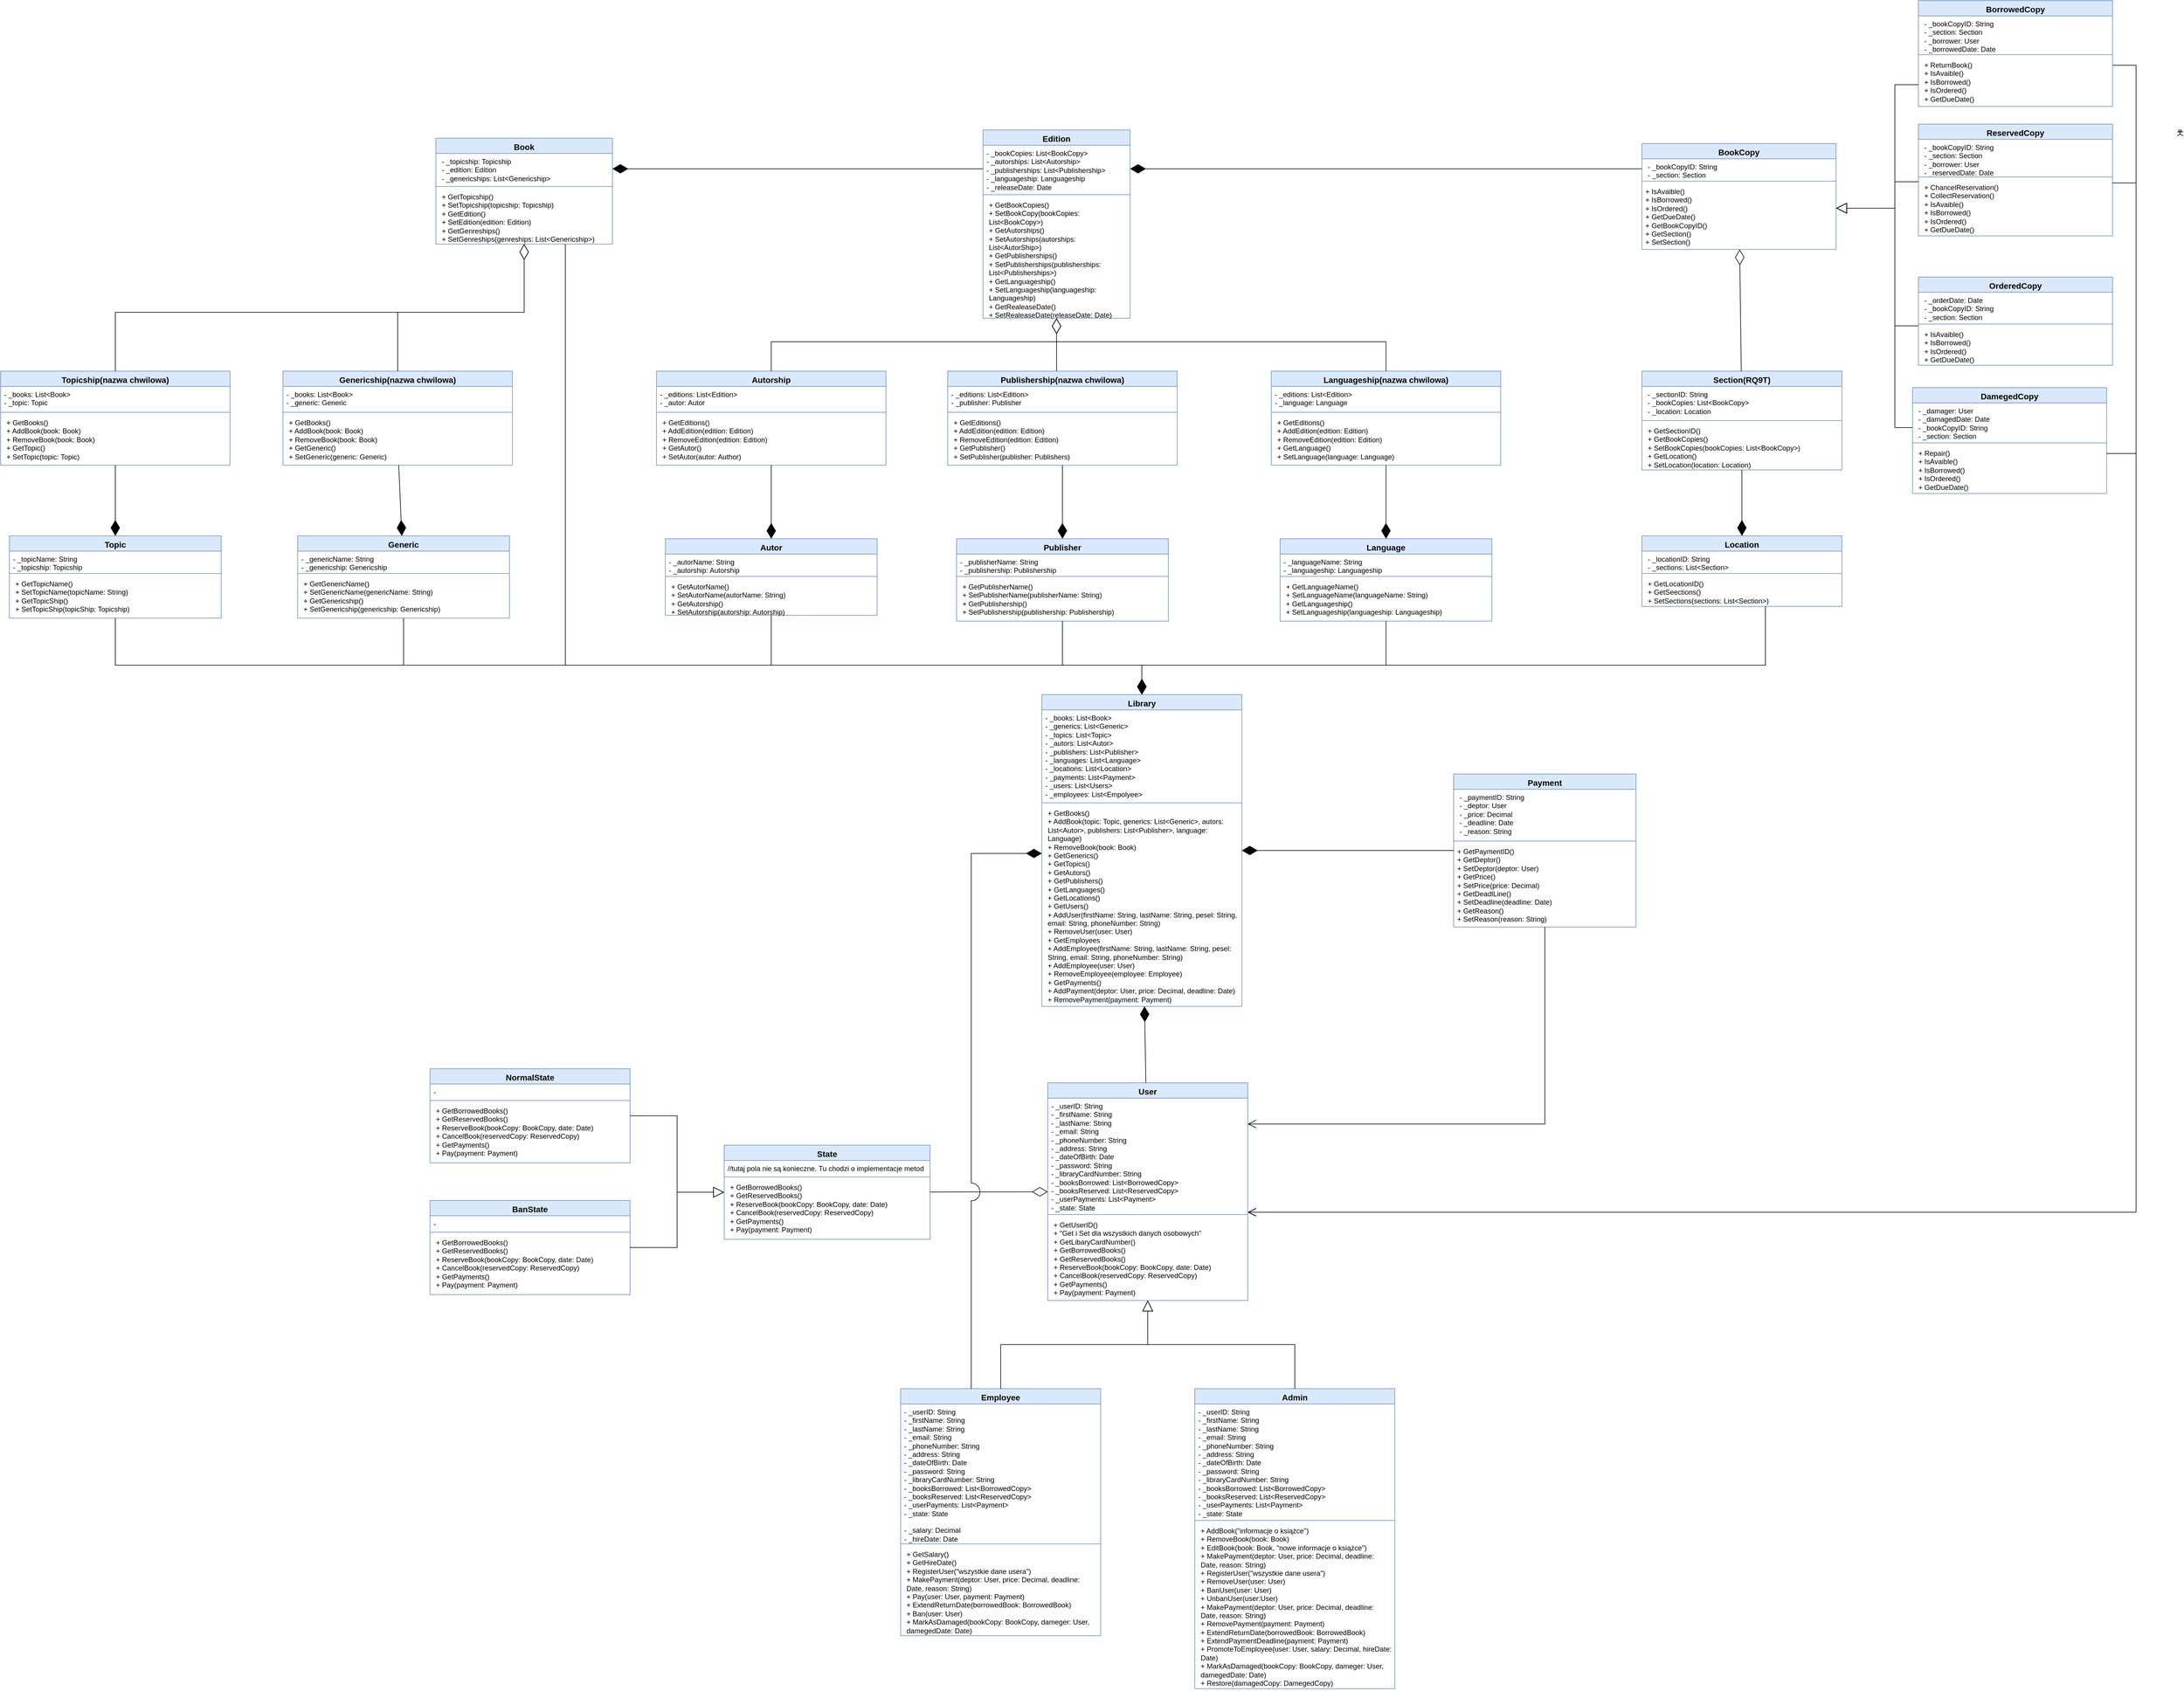 <mxfile version="21.3.7" type="device">
  <diagram name="Page-1" id="c4acf3e9-155e-7222-9cf6-157b1a14988f">
    <mxGraphModel dx="12621" dy="8460" grid="1" gridSize="10" guides="1" tooltips="1" connect="1" arrows="1" fold="1" page="1" pageScale="1" pageWidth="4681" pageHeight="3300" background="none" math="0" shadow="0">
      <root>
        <mxCell id="0" />
        <mxCell id="1" parent="0" />
        <mxCell id="FMBArwRHaRoccxMsV3ws-11" value="&lt;b  style=&quot;border-color: var(--border-color);&quot;&gt;&lt;font  style=&quot;font-size:  14px;&quot;&gt;Book&lt;/font&gt;&lt;br&gt;&lt;/b&gt;" style="swimlane;fontStyle=1;align=center;verticalAlign=top;childLayout=stackLayout;horizontal=1;startSize=26;horizontalStack=0;resizeParent=1;resizeParentMax=0;resizeLast=0;collapsible=1;marginBottom=0;whiteSpace=wrap;html=1;fillColor=#dae8fc;strokeColor=#6c8ebf;" parent="1" vertex="1">
          <mxGeometry x="-3456" y="-2846" width="300" height="180" as="geometry">
            <mxRectangle x="145" y="80" width="70" height="30" as="alternateBounds" />
          </mxGeometry>
        </mxCell>
        <mxCell id="FMBArwRHaRoccxMsV3ws-12" value="&lt;p  style=&quot;border-color: var(--border-color); margin: 0px 0px 0px  4px;&quot;&gt;- _topicship: Topicship&lt;/p&gt;&lt;p  style=&quot;border-color: var(--border-color); margin: 0px 0px 0px  4px;&quot;&gt;- _edition: Edition&amp;nbsp;&lt;/p&gt;&lt;p  style=&quot;border-color: var(--border-color); margin: 0px 0px 0px  4px;&quot;&gt;- _genericships:  List&amp;lt;Genericship&amp;gt;&lt;/p&gt;&lt;p style=&quot;border-color:  var(--border-color); margin: 0px 0px 0px  4px;&quot;&gt;&lt;br&gt;&lt;/p&gt;" style="text;strokeColor=none;fillColor=none;align=left;verticalAlign=top;spacingLeft=4;spacingRight=4;overflow=hidden;rotatable=0;points=[[0,0.5],[1,0.5]];portConstraint=eastwest;whiteSpace=wrap;html=1;" parent="FMBArwRHaRoccxMsV3ws-11" vertex="1">
          <mxGeometry y="26" width="300" height="52" as="geometry" />
        </mxCell>
        <mxCell id="FMBArwRHaRoccxMsV3ws-13" value="" style="line;strokeWidth=1;fillColor=none;align=left;verticalAlign=middle;spacingTop=-1;spacingLeft=3;spacingRight=3;rotatable=0;labelPosition=right;points=[];portConstraint=eastwest;strokeColor=inherit;" parent="FMBArwRHaRoccxMsV3ws-11" vertex="1">
          <mxGeometry y="78" width="300" height="8" as="geometry" />
        </mxCell>
        <mxCell id="FMBArwRHaRoccxMsV3ws-14" value="&lt;p  style=&quot;border-color: var(--border-color); margin: 0px 0px 0px  4px;&quot;&gt;+ GetTopicship()&lt;/p&gt;&lt;p style=&quot;border-color:  var(--border-color); margin: 0px 0px 0px 4px;&quot;&gt;+  SetTopicship(topicship: Topicship)&lt;br&gt;&lt;/p&gt;&lt;p  style=&quot;border-color: var(--border-color); margin: 0px 0px 0px  4px;&quot;&gt;+ GetEdition()&lt;/p&gt;&lt;p style=&quot;border-color:  var(--border-color); margin: 0px 0px 0px 4px;&quot;&gt;+  SetEdition(edition: Edition)&lt;/p&gt;&lt;p style=&quot;border-color:  var(--border-color); margin: 0px 0px 0px 4px;&quot;&gt;+  GetGenreships()&lt;/p&gt;&lt;p style=&quot;border-color:  var(--border-color); margin: 0px 0px 0px 4px;&quot;&gt;+  SetGenreships(genreships:  List&amp;lt;Genericship&amp;gt;)&lt;br&gt;&lt;/p&gt;" style="text;strokeColor=none;fillColor=none;align=left;verticalAlign=top;spacingLeft=4;spacingRight=4;overflow=hidden;rotatable=0;points=[[0,0.5],[1,0.5]];portConstraint=eastwest;whiteSpace=wrap;html=1;rotation=0;" parent="FMBArwRHaRoccxMsV3ws-11" vertex="1">
          <mxGeometry y="86" width="300" height="94" as="geometry" />
        </mxCell>
        <mxCell id="FMBArwRHaRoccxMsV3ws-24" value="&lt;font  style=&quot;font-size: 14px;&quot;&gt;Autor&lt;/font&gt;" style="swimlane;fontStyle=1;align=center;verticalAlign=top;childLayout=stackLayout;horizontal=1;startSize=26;horizontalStack=0;resizeParent=1;resizeParentMax=0;resizeLast=0;collapsible=1;marginBottom=0;whiteSpace=wrap;html=1;fillColor=#dae8fc;strokeColor=#6c8ebf;" parent="1" vertex="1">
          <mxGeometry x="-3066" y="-2165" width="360" height="130" as="geometry">
            <mxRectangle x="370" y="510" width="60" height="30" as="alternateBounds" />
          </mxGeometry>
        </mxCell>
        <mxCell id="FMBArwRHaRoccxMsV3ws-25" value="- _autorName:  String&lt;br&gt;- _autorship: Autorship&lt;br&gt;&lt;div  style=&quot;display:none&quot; id=&quot;SDCloudData&quot;&gt;&lt;/div&gt;" style="text;strokeColor=none;fillColor=none;align=left;verticalAlign=top;spacingLeft=4;spacingRight=4;overflow=hidden;rotatable=0;points=[[0,0.5],[1,0.5]];portConstraint=eastwest;whiteSpace=wrap;html=1;rotation=0;" parent="FMBArwRHaRoccxMsV3ws-24" vertex="1">
          <mxGeometry y="26" width="360" height="34" as="geometry" />
        </mxCell>
        <mxCell id="FMBArwRHaRoccxMsV3ws-26" value="" style="line;strokeWidth=1;fillColor=none;align=left;verticalAlign=middle;spacingTop=-1;spacingLeft=3;spacingRight=3;rotatable=0;labelPosition=right;points=[];portConstraint=eastwest;strokeColor=inherit;" parent="FMBArwRHaRoccxMsV3ws-24" vertex="1">
          <mxGeometry y="60" width="360" height="8" as="geometry" />
        </mxCell>
        <mxCell id="FMBArwRHaRoccxMsV3ws-27" value="&lt;p  style=&quot;border-color: var(--border-color); margin: 0px 0px 0px  4px;&quot;&gt;+ GetAutorName()&lt;/p&gt;&lt;p style=&quot;border-color:  var(--border-color); margin: 0px 0px 0px 4px;&quot;&gt;+  SetAutorName(autorName: String)&lt;/p&gt;&lt;p style=&quot;border-color:  var(--border-color); margin: 0px 0px 0px 4px;&quot;&gt;+  GetAutorship()&lt;/p&gt;&lt;p style=&quot;border-color:  var(--border-color); margin: 0px 0px 0px 4px;&quot;&gt;+  SetAutorship(autorship: Autorship)&lt;/p&gt;" style="text;strokeColor=none;fillColor=none;align=left;verticalAlign=top;spacingLeft=4;spacingRight=4;overflow=hidden;rotatable=0;points=[[0,0.5],[1,0.5]];portConstraint=eastwest;whiteSpace=wrap;html=1;" parent="FMBArwRHaRoccxMsV3ws-24" vertex="1">
          <mxGeometry y="68" width="360" height="62" as="geometry" />
        </mxCell>
        <mxCell id="FMBArwRHaRoccxMsV3ws-41" value="&lt;b  style=&quot;border-color: var(--border-color);&quot;&gt;&lt;font  style=&quot;font-size: 14px;&quot;&gt;BookCopy&lt;/font&gt;&lt;/b&gt;" style="swimlane;fontStyle=1;align=center;verticalAlign=top;childLayout=stackLayout;horizontal=1;startSize=26;horizontalStack=0;resizeParent=1;resizeParentMax=0;resizeLast=0;collapsible=1;marginBottom=0;whiteSpace=wrap;html=1;fillColor=#dae8fc;strokeColor=#6c8ebf;" parent="1" vertex="1">
          <mxGeometry x="-1406" y="-2837" width="330" height="180" as="geometry" />
        </mxCell>
        <mxCell id="FMBArwRHaRoccxMsV3ws-42" value="&lt;p  style=&quot;border-color: var(--border-color); margin: 0px 0px 0px  4px;&quot;&gt;- _bookCopyID: String&lt;/p&gt;&lt;p  style=&quot;border-color: var(--border-color); margin: 0px 0px 0px  4px;&quot;&gt;- _section: Section&lt;/p&gt;" style="text;strokeColor=none;fillColor=none;align=left;verticalAlign=top;spacingLeft=4;spacingRight=4;overflow=hidden;rotatable=0;points=[[0,0.5],[1,0.5]];portConstraint=eastwest;whiteSpace=wrap;html=1;rotation=0;" parent="FMBArwRHaRoccxMsV3ws-41" vertex="1">
          <mxGeometry y="26" width="330" height="34" as="geometry" />
        </mxCell>
        <mxCell id="FMBArwRHaRoccxMsV3ws-43" value="" style="line;strokeWidth=1;fillColor=none;align=left;verticalAlign=middle;spacingTop=-1;spacingLeft=3;spacingRight=3;rotatable=0;labelPosition=right;points=[];portConstraint=eastwest;strokeColor=inherit;" parent="FMBArwRHaRoccxMsV3ws-41" vertex="1">
          <mxGeometry y="60" width="330" height="8" as="geometry" />
        </mxCell>
        <mxCell id="FMBArwRHaRoccxMsV3ws-44" value="+  IsAvaible()&lt;br&gt;+ IsBorrowed()&lt;br&gt;+ IsOrdered()&lt;br&gt;+  GetDueDate()&lt;br&gt;+ GetBookCopyID()&lt;br&gt;+ GetSection()&lt;br&gt;+  SetSection()" style="text;strokeColor=none;fillColor=none;align=left;verticalAlign=top;spacingLeft=4;spacingRight=4;overflow=hidden;rotatable=0;points=[[0,0.5],[1,0.5]];portConstraint=eastwest;whiteSpace=wrap;html=1;rotation=0;" parent="FMBArwRHaRoccxMsV3ws-41" vertex="1">
          <mxGeometry y="68" width="330" height="112" as="geometry" />
        </mxCell>
        <mxCell id="FMBArwRHaRoccxMsV3ws-47" value="&lt;b  style=&quot;border-color: var(--border-color);&quot;&gt;&lt;font  style=&quot;font-size:  14px;&quot;&gt;Payment&lt;/font&gt;&lt;br&gt;&lt;/b&gt;" style="swimlane;fontStyle=1;align=center;verticalAlign=top;childLayout=stackLayout;horizontal=1;startSize=26;horizontalStack=0;resizeParent=1;resizeParentMax=0;resizeLast=0;collapsible=1;marginBottom=0;whiteSpace=wrap;html=1;fillColor=#dae8fc;strokeColor=#6c8ebf;" parent="1" vertex="1">
          <mxGeometry x="-1726" y="-1765" width="310" height="260" as="geometry" />
        </mxCell>
        <mxCell id="FMBArwRHaRoccxMsV3ws-48" value="&lt;p  style=&quot;border-color: var(--border-color); margin: 0px 0px 0px  4px;&quot;&gt;- _paymentID: String&lt;/p&gt;&lt;p  style=&quot;border-color: var(--border-color); margin: 0px 0px 0px  4px;&quot;&gt;- _deptor: User&lt;/p&gt;&lt;p style=&quot;border-color:  var(--border-color); margin: 0px 0px 0px 4px;&quot;&gt;- _price:  Decimal&lt;/p&gt;&lt;p style=&quot;border-color: var(--border-color);  margin: 0px 0px 0px 4px;&quot;&gt;- _deadline: Date&lt;/p&gt;&lt;p  style=&quot;border-color: var(--border-color); margin: 0px 0px 0px  4px;&quot;&gt;- _reason: String&lt;/p&gt;" style="text;strokeColor=none;fillColor=none;align=left;verticalAlign=top;spacingLeft=4;spacingRight=4;overflow=hidden;rotatable=0;points=[[0,0.5],[1,0.5]];portConstraint=eastwest;whiteSpace=wrap;html=1;" parent="FMBArwRHaRoccxMsV3ws-47" vertex="1">
          <mxGeometry y="26" width="310" height="84" as="geometry" />
        </mxCell>
        <mxCell id="FMBArwRHaRoccxMsV3ws-49" value="" style="line;strokeWidth=1;fillColor=none;align=left;verticalAlign=middle;spacingTop=-1;spacingLeft=3;spacingRight=3;rotatable=0;labelPosition=right;points=[];portConstraint=eastwest;strokeColor=inherit;" parent="FMBArwRHaRoccxMsV3ws-47" vertex="1">
          <mxGeometry y="110" width="310" height="8" as="geometry" />
        </mxCell>
        <mxCell id="FMBArwRHaRoccxMsV3ws-50" value="+  GetPaymentID()&lt;br&gt;+ GetDeptor()&lt;br&gt;+ SetDeptor(deptor:  User)&lt;br&gt;+ GetPrice()&lt;br&gt;+ SetPrice(price: Decimal)&lt;br&gt;+  GetDeadlLine()&lt;br&gt;+ SetDeadline(deadline: Date)&lt;br&gt;+  GetReason()&lt;br&gt;+ SetReason(reason: String)" style="text;strokeColor=none;fillColor=none;align=left;verticalAlign=top;spacingLeft=4;spacingRight=4;overflow=hidden;rotatable=0;points=[[0,0.5],[1,0.5]];portConstraint=eastwest;whiteSpace=wrap;html=1;rotation=0;" parent="FMBArwRHaRoccxMsV3ws-47" vertex="1">
          <mxGeometry y="118" width="310" height="142" as="geometry" />
        </mxCell>
        <mxCell id="EIWtW14MWvJl-eXGEkqy-2" value="&lt;font  style=&quot;font-size: 14px;&quot;&gt;Section(RQ9T)&lt;/font&gt;" style="swimlane;fontStyle=1;align=center;verticalAlign=top;childLayout=stackLayout;horizontal=1;startSize=26;horizontalStack=0;resizeParent=1;resizeParentMax=0;resizeLast=0;collapsible=1;marginBottom=0;whiteSpace=wrap;html=1;fillColor=#dae8fc;strokeColor=#6c8ebf;" parent="1" vertex="1">
          <mxGeometry x="-1406" y="-2450" width="340" height="168" as="geometry" />
        </mxCell>
        <mxCell id="EIWtW14MWvJl-eXGEkqy-3" value="&lt;p  style=&quot;border-color: var(--border-color); margin: 0px 0px 0px  4px;&quot;&gt;- _sectionID: String&lt;/p&gt;&lt;p  style=&quot;border-color: var(--border-color); margin: 0px 0px 0px  4px;&quot;&gt;- _bookCopies: List&amp;lt;BookCopy&amp;gt;&lt;/p&gt;&lt;p  style=&quot;border-color: var(--border-color); margin: 0px 0px 0px  4px;&quot;&gt;- _location: Location&lt;/p&gt;" style="text;strokeColor=none;fillColor=none;align=left;verticalAlign=top;spacingLeft=4;spacingRight=4;overflow=hidden;rotatable=0;points=[[0,0.5],[1,0.5]];portConstraint=eastwest;whiteSpace=wrap;html=1;" parent="EIWtW14MWvJl-eXGEkqy-2" vertex="1">
          <mxGeometry y="26" width="340" height="54" as="geometry" />
        </mxCell>
        <mxCell id="EIWtW14MWvJl-eXGEkqy-4" value="" style="line;strokeWidth=1;fillColor=none;align=left;verticalAlign=middle;spacingTop=-1;spacingLeft=3;spacingRight=3;rotatable=0;labelPosition=right;points=[];portConstraint=eastwest;strokeColor=inherit;" parent="EIWtW14MWvJl-eXGEkqy-2" vertex="1">
          <mxGeometry y="80" width="340" height="8" as="geometry" />
        </mxCell>
        <mxCell id="EIWtW14MWvJl-eXGEkqy-5" value="&lt;p  style=&quot;border-color: var(--border-color); margin: 0px 0px 0px  4px;&quot;&gt;+ GetSectionID()&lt;/p&gt;&lt;p style=&quot;border-color:  var(--border-color); margin: 0px 0px 0px 4px;&quot;&gt;+  GetBookCopies()&lt;/p&gt;&lt;p style=&quot;border-color:  var(--border-color); margin: 0px 0px 0px 4px;&quot;&gt;+  SetBookCopies(bookCopies: List&amp;lt;BookCopy&amp;gt;)&lt;/p&gt;&lt;p  style=&quot;border-color: var(--border-color); margin: 0px 0px 0px  4px;&quot;&gt;+ GetLocation()&lt;/p&gt;&lt;p style=&quot;border-color:  var(--border-color); margin: 0px 0px 0px 4px;&quot;&gt;+  SetLocation(location: Location)&lt;/p&gt;" style="text;strokeColor=none;fillColor=none;align=left;verticalAlign=top;spacingLeft=4;spacingRight=4;overflow=hidden;rotatable=0;points=[[0,0.5],[1,0.5]];portConstraint=eastwest;whiteSpace=wrap;html=1;" parent="EIWtW14MWvJl-eXGEkqy-2" vertex="1">
          <mxGeometry y="88" width="340" height="80" as="geometry" />
        </mxCell>
        <mxCell id="EIWtW14MWvJl-eXGEkqy-40" value="&lt;font  style=&quot;font-size: 14px;&quot;&gt;Edition&lt;/font&gt;" style="swimlane;fontStyle=1;align=center;verticalAlign=top;childLayout=stackLayout;horizontal=1;startSize=26;horizontalStack=0;resizeParent=1;resizeParentMax=0;resizeLast=0;collapsible=1;marginBottom=0;whiteSpace=wrap;html=1;fillColor=#dae8fc;strokeColor=#6c8ebf;" parent="1" vertex="1">
          <mxGeometry x="-2526" y="-2860" width="250" height="320" as="geometry" />
        </mxCell>
        <mxCell id="EIWtW14MWvJl-eXGEkqy-41" value="- _bookCopies:  List&amp;lt;BookCopy&amp;gt;&lt;br&gt;- _autorships:  List&amp;lt;Autorship&amp;gt;&lt;br&gt;- _publisherships:  List&amp;lt;Publishership&amp;gt;&lt;br&gt;- _languageship:  Languageship&lt;br&gt;- _releaseDate: Date" style="text;strokeColor=none;fillColor=none;align=left;verticalAlign=top;spacingLeft=4;spacingRight=4;overflow=hidden;rotatable=0;points=[[0,0.5],[1,0.5]];portConstraint=eastwest;whiteSpace=wrap;html=1;" parent="EIWtW14MWvJl-eXGEkqy-40" vertex="1">
          <mxGeometry y="26" width="250" height="80" as="geometry" />
        </mxCell>
        <mxCell id="EIWtW14MWvJl-eXGEkqy-42" value="" style="line;strokeWidth=1;fillColor=none;align=left;verticalAlign=middle;spacingTop=-1;spacingLeft=3;spacingRight=3;rotatable=0;labelPosition=right;points=[];portConstraint=eastwest;strokeColor=inherit;" parent="EIWtW14MWvJl-eXGEkqy-40" vertex="1">
          <mxGeometry y="106" width="250" height="8" as="geometry" />
        </mxCell>
        <mxCell id="EIWtW14MWvJl-eXGEkqy-43" value="&lt;p  style=&quot;border-color: var(--border-color); margin: 0px 0px 0px  4px;&quot;&gt;+ GetBookCopies()&lt;/p&gt;&lt;p style=&quot;border-color:  var(--border-color); margin: 0px 0px 0px 4px;&quot;&gt;+  SetBookCopy(bookCopies: List&amp;lt;BookCopy&amp;gt;)&lt;/p&gt;&lt;p  style=&quot;border-color: var(--border-color); margin: 0px 0px 0px  4px;&quot;&gt;+ GetAutorships()&lt;/p&gt;&lt;p style=&quot;border-color:  var(--border-color); margin: 0px 0px 0px 4px;&quot;&gt;+  SetAutorships(autorships: List&amp;lt;AutorShip&amp;gt;)&lt;/p&gt;&lt;p  style=&quot;border-color: var(--border-color); margin: 0px 0px 0px  4px;&quot;&gt;+ GetPublisherships()&lt;/p&gt;&lt;p  style=&quot;border-color: var(--border-color); margin: 0px 0px 0px  4px;&quot;&gt;+ SetPublisherships(publisherships:  List&amp;lt;Publisherships&amp;gt;)&lt;/p&gt;&lt;p  style=&quot;border-color: var(--border-color); margin: 0px 0px 0px  4px;&quot;&gt;+ GetLanguageship()&lt;/p&gt;&lt;p style=&quot;border-color:  var(--border-color); margin: 0px 0px 0px 4px;&quot;&gt;+  SetLanguageship(languageship: Languageship)&lt;/p&gt;&lt;p  style=&quot;border-color: var(--border-color); margin: 0px 0px 0px  4px;&quot;&gt;+ GetRealeaseDate()&lt;/p&gt;&lt;p style=&quot;border-color:  var(--border-color); margin: 0px 0px 0px 4px;&quot;&gt;+  SetRealeaseDate(releaseDate: Date)&lt;/p&gt;" style="text;strokeColor=none;fillColor=none;align=left;verticalAlign=top;spacingLeft=4;spacingRight=4;overflow=hidden;rotatable=0;points=[[0,0.5],[1,0.5]];portConstraint=eastwest;whiteSpace=wrap;html=1;" parent="EIWtW14MWvJl-eXGEkqy-40" vertex="1">
          <mxGeometry y="114" width="250" height="206" as="geometry" />
        </mxCell>
        <mxCell id="EIWtW14MWvJl-eXGEkqy-44" value="&lt;font  style=&quot;font-size: 14px;&quot;&gt;Autorship&lt;/font&gt;" style="swimlane;fontStyle=1;align=center;verticalAlign=top;childLayout=stackLayout;horizontal=1;startSize=26;horizontalStack=0;resizeParent=1;resizeParentMax=0;resizeLast=0;collapsible=1;marginBottom=0;whiteSpace=wrap;html=1;fillColor=#dae8fc;strokeColor=#6c8ebf;" parent="1" vertex="1">
          <mxGeometry x="-3081" y="-2450" width="390" height="160" as="geometry" />
        </mxCell>
        <mxCell id="EIWtW14MWvJl-eXGEkqy-45" value="- _editions:  List&amp;lt;Edition&amp;gt;&lt;br&gt;- _autor: Autor" style="text;strokeColor=none;fillColor=none;align=left;verticalAlign=top;spacingLeft=4;spacingRight=4;overflow=hidden;rotatable=0;points=[[0,0.5],[1,0.5]];portConstraint=eastwest;whiteSpace=wrap;html=1;rotation=0;" parent="EIWtW14MWvJl-eXGEkqy-44" vertex="1">
          <mxGeometry y="26" width="390" height="40" as="geometry" />
        </mxCell>
        <mxCell id="EIWtW14MWvJl-eXGEkqy-46" value="" style="line;strokeWidth=1;fillColor=none;align=left;verticalAlign=middle;spacingTop=-1;spacingLeft=3;spacingRight=3;rotatable=0;labelPosition=right;points=[];portConstraint=eastwest;strokeColor=inherit;" parent="EIWtW14MWvJl-eXGEkqy-44" vertex="1">
          <mxGeometry y="66" width="390" height="8" as="geometry" />
        </mxCell>
        <mxCell id="EIWtW14MWvJl-eXGEkqy-47" value="&lt;p  style=&quot;border-color: var(--border-color); margin: 0px 0px 0px  4px;&quot;&gt;+ GetEditions()&lt;/p&gt;&lt;p style=&quot;border-color:  var(--border-color); margin: 0px 0px 0px 4px;&quot;&gt;+  AddEdition(edition: Edition)&lt;/p&gt;&lt;p style=&quot;border-color:  var(--border-color); margin: 0px 0px 0px 4px;&quot;&gt;+  RemoveEdition(edition: Edition)&lt;/p&gt;&lt;p style=&quot;border-color:  var(--border-color); margin: 0px 0px 0px 4px;&quot;&gt;+  GetAutor()&lt;/p&gt;&lt;p style=&quot;border-color: var(--border-color);  margin: 0px 0px 0px 4px;&quot;&gt;+ SetAutor(autor: Author)&lt;/p&gt;" style="text;strokeColor=none;fillColor=none;align=left;verticalAlign=top;spacingLeft=4;spacingRight=4;overflow=hidden;rotatable=0;points=[[0,0.5],[1,0.5]];portConstraint=eastwest;whiteSpace=wrap;html=1;rotation=0;" parent="EIWtW14MWvJl-eXGEkqy-44" vertex="1">
          <mxGeometry y="74" width="390" height="86" as="geometry" />
        </mxCell>
        <mxCell id="EIWtW14MWvJl-eXGEkqy-52" value="&lt;font  style=&quot;font-size: 14px;&quot;&gt;Library&lt;/font&gt;" style="swimlane;fontStyle=1;align=center;verticalAlign=top;childLayout=stackLayout;horizontal=1;startSize=26;horizontalStack=0;resizeParent=1;resizeParentMax=0;resizeLast=0;collapsible=1;marginBottom=0;whiteSpace=wrap;html=1;fillColor=#dae8fc;strokeColor=#6c8ebf;" parent="1" vertex="1">
          <mxGeometry x="-2426" y="-1900" width="340" height="530" as="geometry" />
        </mxCell>
        <mxCell id="EIWtW14MWvJl-eXGEkqy-53" value="- _books:  List&amp;lt;Book&amp;gt;&lt;br&gt;- _generics:  List&amp;lt;Generic&amp;gt;&lt;br&gt;- _topics:  List&amp;lt;Topic&amp;gt;&lt;br&gt;- _autors:  List&amp;lt;Autor&amp;gt;&lt;br&gt;- _publishers:  List&amp;lt;Publisher&amp;gt;&lt;br&gt;- _languages:  List&amp;lt;Language&amp;gt;&lt;br&gt;- _locations:  List&amp;lt;Location&amp;gt;&lt;br&gt;- _payments:  List&amp;lt;Payment&amp;gt;&lt;br&gt;- _users:  List&amp;lt;Users&amp;gt;&lt;br&gt;- _employees:  List&amp;lt;Empolyee&amp;gt;" style="text;strokeColor=none;fillColor=none;align=left;verticalAlign=top;spacingLeft=4;spacingRight=4;overflow=hidden;rotatable=0;points=[[0,0.5],[1,0.5]];portConstraint=eastwest;whiteSpace=wrap;html=1;" parent="EIWtW14MWvJl-eXGEkqy-52" vertex="1">
          <mxGeometry y="26" width="340" height="154" as="geometry" />
        </mxCell>
        <mxCell id="EIWtW14MWvJl-eXGEkqy-54" value="" style="line;strokeWidth=1;fillColor=none;align=left;verticalAlign=middle;spacingTop=-1;spacingLeft=3;spacingRight=3;rotatable=0;labelPosition=right;points=[];portConstraint=eastwest;strokeColor=inherit;" parent="EIWtW14MWvJl-eXGEkqy-52" vertex="1">
          <mxGeometry y="180" width="340" height="8" as="geometry" />
        </mxCell>
        <mxCell id="EIWtW14MWvJl-eXGEkqy-55" value="&lt;p  style=&quot;border-color: var(--border-color); margin: 0px 0px 0px  4px;&quot;&gt;+ GetBooks()&lt;/p&gt;&lt;p style=&quot;border-color:  var(--border-color); margin: 0px 0px 0px 4px;&quot;&gt;+ AddBook(topic:  Topic, generics: List&amp;lt;Generic&amp;gt;, autors:  List&amp;lt;Autor&amp;gt;, publishers: List&amp;lt;Publisher&amp;gt;,  language: Language)&lt;/p&gt;&lt;p style=&quot;border-color:  var(--border-color); margin: 0px 0px 0px 4px;&quot;&gt;+ RemoveBook(book:  Book)&lt;/p&gt;&lt;p style=&quot;border-color: var(--border-color);  margin: 0px 0px 0px 4px;&quot;&gt;+ GetGenerics()&lt;/p&gt;&lt;p  style=&quot;border-color: var(--border-color); margin: 0px 0px 0px  4px;&quot;&gt;+ GetTopics()&lt;/p&gt;&lt;p style=&quot;border-color:  var(--border-color); margin: 0px 0px 0px 4px;&quot;&gt;+  GetAutors()&lt;/p&gt;&lt;p style=&quot;border-color: var(--border-color);  margin: 0px 0px 0px 4px;&quot;&gt;+ GetPublishers()&lt;/p&gt;&lt;p  style=&quot;border-color: var(--border-color); margin: 0px 0px 0px  4px;&quot;&gt;+ GetLanguages()&lt;/p&gt;&lt;p style=&quot;border-color:  var(--border-color); margin: 0px 0px 0px 4px;&quot;&gt;+  GetLocations()&lt;/p&gt;&lt;p style=&quot;border-color:  var(--border-color); margin: 0px 0px 0px 4px;&quot;&gt;+  GetUsers()&lt;/p&gt;&lt;p style=&quot;border-color: var(--border-color);  margin: 0px 0px 0px 4px;&quot;&gt;+ AddUser(firstName: String, lastName:  String, pesel: String, email: String, phoneNumber: String)&lt;/p&gt;&lt;p  style=&quot;border-color: var(--border-color); margin: 0px 0px 0px  4px;&quot;&gt;+ RemoveUser(user: User)&lt;/p&gt;&lt;p  style=&quot;border-color: var(--border-color); margin: 0px 0px 0px  4px;&quot;&gt;+ GetEmployees&lt;/p&gt;&lt;p style=&quot;border-color:  var(--border-color); margin: 0px 0px 0px 4px;&quot;&gt;+  AddEmployee(firstName: String, lastName: String, pesel: String, email:  String, phoneNumber: String)&lt;/p&gt;&lt;p style=&quot;border-color:  var(--border-color); margin: 0px 0px 0px 4px;&quot;&gt;+ AddEmployee(user:  User)&lt;/p&gt;&lt;p style=&quot;border-color: var(--border-color);  margin: 0px 0px 0px 4px;&quot;&gt;+ RemoveEmployee(employee:  Employee)&lt;/p&gt;&lt;p style=&quot;border-color: var(--border-color);  margin: 0px 0px 0px 4px;&quot;&gt;+ GetPayments()&lt;/p&gt;&lt;p  style=&quot;border-color: var(--border-color); margin: 0px 0px 0px  4px;&quot;&gt;+ AddPayment(deptor: User, price: Decimal, deadline:  Date)&lt;/p&gt;&lt;p style=&quot;border-color: var(--border-color);  margin: 0px 0px 0px 4px;&quot;&gt;+ RemovePayment(payment:  Payment)&lt;/p&gt;" style="text;strokeColor=none;fillColor=none;align=left;verticalAlign=top;spacingLeft=4;spacingRight=4;overflow=hidden;rotatable=0;points=[[0,0.5],[1,0.5]];portConstraint=eastwest;whiteSpace=wrap;html=1;rotation=0;" parent="EIWtW14MWvJl-eXGEkqy-52" vertex="1">
          <mxGeometry y="188" width="340" height="342" as="geometry" />
        </mxCell>
        <mxCell id="XDDPpy6xa9LlmRaPZi7B-1" value="&lt;b  style=&quot;border-color: var(--border-color);&quot;&gt;&lt;font  style=&quot;font-size: 14px;&quot;&gt;BorrowedCopy&lt;/font&gt;&lt;/b&gt;" style="swimlane;fontStyle=1;align=center;verticalAlign=top;childLayout=stackLayout;horizontal=1;startSize=26;horizontalStack=0;resizeParent=1;resizeParentMax=0;resizeLast=0;collapsible=1;marginBottom=0;whiteSpace=wrap;html=1;fillColor=#dae8fc;strokeColor=#6c8ebf;" parent="1" vertex="1">
          <mxGeometry x="-936" y="-3080" width="330" height="180" as="geometry" />
        </mxCell>
        <mxCell id="XDDPpy6xa9LlmRaPZi7B-2" value="&lt;p  style=&quot;border-color: var(--border-color); margin: 0px 0px 0px  4px;&quot;&gt;- _bookCopyID: String&lt;/p&gt;&lt;p  style=&quot;border-color: var(--border-color); margin: 0px 0px 0px  4px;&quot;&gt;- _section: Section&lt;/p&gt;&lt;p style=&quot;border-color:  var(--border-color); margin: 0px 0px 0px 4px;&quot;&gt;- _borrower:  User&lt;br&gt;&lt;/p&gt;&lt;p style=&quot;border-color:  var(--border-color); margin: 0px 0px 0px 4px;&quot;&gt;&lt;span  style=&quot;background-color: initial;&quot;&gt;- _borrowedDate:  Date&lt;/span&gt;&lt;/p&gt;" style="text;strokeColor=none;fillColor=none;align=left;verticalAlign=top;spacingLeft=4;spacingRight=4;overflow=hidden;rotatable=0;points=[[0,0.5],[1,0.5]];portConstraint=eastwest;whiteSpace=wrap;html=1;rotation=0;" parent="XDDPpy6xa9LlmRaPZi7B-1" vertex="1">
          <mxGeometry y="26" width="330" height="62" as="geometry" />
        </mxCell>
        <mxCell id="XDDPpy6xa9LlmRaPZi7B-3" value="" style="line;strokeWidth=1;fillColor=none;align=left;verticalAlign=middle;spacingTop=-1;spacingLeft=3;spacingRight=3;rotatable=0;labelPosition=right;points=[];portConstraint=eastwest;strokeColor=inherit;" parent="XDDPpy6xa9LlmRaPZi7B-1" vertex="1">
          <mxGeometry y="88" width="330" height="8" as="geometry" />
        </mxCell>
        <mxCell id="XDDPpy6xa9LlmRaPZi7B-4" value="&lt;p  style=&quot;border-color: var(--border-color); margin: 0px 0px 0px  4px;&quot;&gt;+ ReturnBook()&lt;/p&gt;&lt;p style=&quot;border-color:  var(--border-color); margin: 0px 0px 0px 4px;&quot;&gt;+ IsAvaible()&lt;br  style=&quot;border-color: var(--border-color);&quot;&gt;+  IsBorrowed()&lt;br style=&quot;border-color:  var(--border-color);&quot;&gt;+ IsOrdered()&lt;br  style=&quot;border-color: var(--border-color);&quot;&gt;+  GetDueDate()&lt;br&gt;&lt;/p&gt;" style="text;strokeColor=none;fillColor=none;align=left;verticalAlign=top;spacingLeft=4;spacingRight=4;overflow=hidden;rotatable=0;points=[[0,0.5],[1,0.5]];portConstraint=eastwest;whiteSpace=wrap;html=1;rotation=0;" parent="XDDPpy6xa9LlmRaPZi7B-1" vertex="1">
          <mxGeometry y="96" width="330" height="84" as="geometry" />
        </mxCell>
        <mxCell id="XDDPpy6xa9LlmRaPZi7B-5" value="&lt;b  style=&quot;border-color: var(--border-color);&quot;&gt;&lt;font  style=&quot;font-size: 14px;&quot;&gt;ReservedCopy&lt;/font&gt;&lt;/b&gt;" style="swimlane;fontStyle=1;align=center;verticalAlign=top;childLayout=stackLayout;horizontal=1;startSize=26;horizontalStack=0;resizeParent=1;resizeParentMax=0;resizeLast=0;collapsible=1;marginBottom=0;whiteSpace=wrap;html=1;fillColor=#dae8fc;strokeColor=#6c8ebf;" parent="1" vertex="1">
          <mxGeometry x="-936" y="-2870" width="330" height="190" as="geometry" />
        </mxCell>
        <mxCell id="XDDPpy6xa9LlmRaPZi7B-6" value="&lt;p  style=&quot;border-color: var(--border-color); margin: 0px 0px 0px  4px;&quot;&gt;- _bookCopyID: String&lt;/p&gt;&lt;p  style=&quot;border-color: var(--border-color); margin: 0px 0px 0px  4px;&quot;&gt;- _section: Section&lt;/p&gt;&lt;p style=&quot;border-color:  var(--border-color); margin: 0px 0px 0px 4px;&quot;&gt;- _borrower:  User&lt;br&gt;&lt;/p&gt;&lt;p style=&quot;border-color:  var(--border-color); margin: 0px 0px 0px 4px;&quot;&gt;&lt;span  style=&quot;background-color: initial;&quot;&gt;- _reservedDate:  Date&lt;/span&gt;&lt;/p&gt;" style="text;strokeColor=none;fillColor=none;align=left;verticalAlign=top;spacingLeft=4;spacingRight=4;overflow=hidden;rotatable=0;points=[[0,0.5],[1,0.5]];portConstraint=eastwest;whiteSpace=wrap;html=1;rotation=0;" parent="XDDPpy6xa9LlmRaPZi7B-5" vertex="1">
          <mxGeometry y="26" width="330" height="60" as="geometry" />
        </mxCell>
        <mxCell id="XDDPpy6xa9LlmRaPZi7B-7" value="" style="line;strokeWidth=1;fillColor=none;align=left;verticalAlign=middle;spacingTop=-1;spacingLeft=3;spacingRight=3;rotatable=0;labelPosition=right;points=[];portConstraint=eastwest;strokeColor=inherit;" parent="XDDPpy6xa9LlmRaPZi7B-5" vertex="1">
          <mxGeometry y="86" width="330" height="8" as="geometry" />
        </mxCell>
        <mxCell id="XDDPpy6xa9LlmRaPZi7B-8" value="&lt;p  style=&quot;border-color: var(--border-color); margin: 0px 0px 0px  4px;&quot;&gt;+ ChancelReservation()&lt;/p&gt;&lt;p  style=&quot;border-color: var(--border-color); margin: 0px 0px 0px  4px;&quot;&gt;+ CollectReservation()&lt;/p&gt;&lt;p  style=&quot;border-color: var(--border-color); margin: 0px 0px 0px  4px;&quot;&gt;+ IsAvaible()&lt;br style=&quot;border-color:  var(--border-color);&quot;&gt;+ IsBorrowed()&lt;br  style=&quot;border-color: var(--border-color);&quot;&gt;+  IsOrdered()&lt;br style=&quot;border-color:  var(--border-color);&quot;&gt;+ GetDueDate()&lt;br&gt;&lt;/p&gt;" style="text;strokeColor=none;fillColor=none;align=left;verticalAlign=top;spacingLeft=4;spacingRight=4;overflow=hidden;rotatable=0;points=[[0,0.5],[1,0.5]];portConstraint=eastwest;whiteSpace=wrap;html=1;rotation=0;" parent="XDDPpy6xa9LlmRaPZi7B-5" vertex="1">
          <mxGeometry y="94" width="330" height="96" as="geometry" />
        </mxCell>
        <mxCell id="XDDPpy6xa9LlmRaPZi7B-13" value="&lt;font  style=&quot;font-size: 14px;&quot;&gt;User&lt;/font&gt;" style="swimlane;fontStyle=1;align=center;verticalAlign=top;childLayout=stackLayout;horizontal=1;startSize=26;horizontalStack=0;resizeParent=1;resizeParentMax=0;resizeLast=0;collapsible=1;marginBottom=0;whiteSpace=wrap;html=1;fillColor=#dae8fc;strokeColor=#6c8ebf;" parent="1" vertex="1">
          <mxGeometry x="-2416" y="-1240" width="340" height="370" as="geometry" />
        </mxCell>
        <mxCell id="XDDPpy6xa9LlmRaPZi7B-14" value="&lt;div&gt;- _userID:  String&lt;/div&gt;&lt;div&gt;- _firstName: String&lt;/div&gt;&lt;div&gt;-  _lastName: String&lt;/div&gt;&lt;div&gt;- _email:  String&lt;/div&gt;&lt;div&gt;- _phoneNumber:  String&lt;/div&gt;&lt;div&gt;- _address: String&lt;/div&gt;&lt;div&gt;-  _dateOfBirth: Date&lt;/div&gt;&lt;div&gt;- _password:  String&lt;/div&gt;&lt;div&gt;- _libraryCardNumber:  String&lt;/div&gt;&lt;div&gt;- _booksBorrowed:  List&amp;lt;BorrowedCopy&amp;gt;&lt;/div&gt;&lt;div&gt;- _booksReserved:  List&amp;lt;ReservedCopy&amp;gt;&lt;/div&gt;&lt;div&gt;- _userPayments:  List&amp;lt;Payment&amp;gt;&lt;/div&gt;&lt;div&gt;- _state:  State&lt;/div&gt;" style="text;strokeColor=none;fillColor=none;align=left;verticalAlign=top;spacingLeft=4;spacingRight=4;overflow=hidden;rotatable=0;points=[[0,0.5],[1,0.5]];portConstraint=eastwest;whiteSpace=wrap;html=1;" parent="XDDPpy6xa9LlmRaPZi7B-13" vertex="1">
          <mxGeometry y="26" width="340" height="194" as="geometry" />
        </mxCell>
        <mxCell id="XDDPpy6xa9LlmRaPZi7B-15" value="" style="line;strokeWidth=1;fillColor=none;align=left;verticalAlign=middle;spacingTop=-1;spacingLeft=3;spacingRight=3;rotatable=0;labelPosition=right;points=[];portConstraint=eastwest;strokeColor=inherit;" parent="XDDPpy6xa9LlmRaPZi7B-13" vertex="1">
          <mxGeometry y="220" width="340" height="8" as="geometry" />
        </mxCell>
        <mxCell id="XDDPpy6xa9LlmRaPZi7B-16" value="&lt;p  style=&quot;border-color: var(--border-color); margin: 0px 0px 0px  4px;&quot;&gt;+ GetUserID()&lt;/p&gt;&lt;p style=&quot;border-color:  var(--border-color); margin: 0px 0px 0px 4px;&quot;&gt;+ &quot;Get i Set  dla wszystkich danych osobowych&quot;&lt;/p&gt;&lt;p  style=&quot;border-color: var(--border-color); margin: 0px 0px 0px  4px;&quot;&gt;+ GetLibaryCardNumber()&lt;/p&gt;&lt;p  style=&quot;border-color: var(--border-color); margin: 0px 0px 0px  4px;&quot;&gt;+ GetBorrowedBooks()&lt;/p&gt;&lt;p  style=&quot;border-color: var(--border-color); margin: 0px 0px 0px  4px;&quot;&gt;+ GetReservedBooks()&lt;/p&gt;&lt;p  style=&quot;border-color: var(--border-color); margin: 0px 0px 0px  4px;&quot;&gt;+ ReserveBook(bookCopy: BookCopy, date: Date)&lt;/p&gt;&lt;p  style=&quot;border-color: var(--border-color); margin: 0px 0px 0px  4px;&quot;&gt;+ CancelBook(reservedCopy: ReservedCopy)&lt;/p&gt;&lt;p  style=&quot;border-color: var(--border-color); margin: 0px 0px 0px  4px;&quot;&gt;+ GetPayments()&lt;/p&gt;&lt;p style=&quot;border-color:  var(--border-color); margin: 0px 0px 0px 4px;&quot;&gt;+ Pay(payment:  Payment)&lt;/p&gt;&lt;p style=&quot;border-color: var(--border-color);  margin: 0px 0px 0px 4px;&quot;&gt;&lt;br&gt;&lt;/p&gt;" style="text;strokeColor=none;fillColor=none;align=left;verticalAlign=top;spacingLeft=4;spacingRight=4;overflow=hidden;rotatable=0;points=[[0,0.5],[1,0.5]];portConstraint=eastwest;whiteSpace=wrap;html=1;rotation=0;" parent="XDDPpy6xa9LlmRaPZi7B-13" vertex="1">
          <mxGeometry y="228" width="340" height="142" as="geometry" />
        </mxCell>
        <mxCell id="XDDPpy6xa9LlmRaPZi7B-17" value="&lt;font  style=&quot;font-size: 14px;&quot;&gt;Employee&lt;/font&gt;" style="swimlane;fontStyle=1;align=center;verticalAlign=top;childLayout=stackLayout;horizontal=1;startSize=26;horizontalStack=0;resizeParent=1;resizeParentMax=0;resizeLast=0;collapsible=1;marginBottom=0;whiteSpace=wrap;html=1;fillColor=#dae8fc;strokeColor=#6c8ebf;" parent="1" vertex="1">
          <mxGeometry x="-2666" y="-720" width="340" height="420" as="geometry" />
        </mxCell>
        <mxCell id="XDDPpy6xa9LlmRaPZi7B-18" value="&lt;div&gt;&lt;div&gt;- _userID: String&lt;/div&gt;&lt;div&gt;-  _firstName: String&lt;/div&gt;&lt;div&gt;- _lastName:  String&lt;/div&gt;&lt;div&gt;- _email: String&lt;/div&gt;&lt;div&gt;-  _phoneNumber: String&lt;/div&gt;&lt;div&gt;- _address:  String&lt;/div&gt;&lt;div&gt;- _dateOfBirth: Date&lt;/div&gt;&lt;div&gt;-  _password: String&lt;/div&gt;&lt;div&gt;- _libraryCardNumber:  String&lt;/div&gt;&lt;div&gt;- _booksBorrowed:  List&amp;lt;BorrowedCopy&amp;gt;&lt;/div&gt;&lt;div&gt;- _booksReserved:  List&amp;lt;ReservedCopy&amp;gt;&lt;/div&gt;&lt;div&gt;- _userPayments:  List&amp;lt;Payment&amp;gt;&lt;/div&gt;&lt;div&gt;- _state:  State&lt;/div&gt;&lt;/div&gt;&lt;div&gt;&lt;br&gt;&lt;/div&gt;&lt;div&gt;-  _salary: Decimal&lt;/div&gt;&lt;div&gt;- _hireDate: Date&lt;/div&gt;" style="text;strokeColor=none;fillColor=none;align=left;verticalAlign=top;spacingLeft=4;spacingRight=4;overflow=hidden;rotatable=0;points=[[0,0.5],[1,0.5]];portConstraint=eastwest;whiteSpace=wrap;html=1;" parent="XDDPpy6xa9LlmRaPZi7B-17" vertex="1">
          <mxGeometry y="26" width="340" height="234" as="geometry" />
        </mxCell>
        <mxCell id="XDDPpy6xa9LlmRaPZi7B-19" value="" style="line;strokeWidth=1;fillColor=none;align=left;verticalAlign=middle;spacingTop=-1;spacingLeft=3;spacingRight=3;rotatable=0;labelPosition=right;points=[];portConstraint=eastwest;strokeColor=inherit;" parent="XDDPpy6xa9LlmRaPZi7B-17" vertex="1">
          <mxGeometry y="260" width="340" height="8" as="geometry" />
        </mxCell>
        <mxCell id="XDDPpy6xa9LlmRaPZi7B-20" value="&lt;p  style=&quot;border-color: var(--border-color); margin: 0px 0px 0px  4px;&quot;&gt;+ GetSalary()&lt;/p&gt;&lt;p style=&quot;border-color:  var(--border-color); margin: 0px 0px 0px 4px;&quot;&gt;+  GetHireDate()&lt;/p&gt;&lt;p style=&quot;border-color:  var(--border-color); margin: 0px 0px 0px 4px;&quot;&gt;+  RegisterUser(&quot;wszystkie dane usera&quot;)&lt;/p&gt;&lt;p  style=&quot;border-color: var(--border-color); margin: 0px 0px 0px  4px;&quot;&gt;+ MakePayment(deptor: User, price: Decimal, deadline: Date,  reason: String)&lt;/p&gt;&lt;p style=&quot;border-color:  var(--border-color); margin: 0px 0px 0px 4px;&quot;&gt;+ Pay(user: User,  payment: Payment)&lt;/p&gt;&lt;p style=&quot;border-color:  var(--border-color); margin: 0px 0px 0px 4px;&quot;&gt;+  ExtendReturnDate(borrowedBook: BorrowedBook)&lt;/p&gt;&lt;p  style=&quot;border-color: var(--border-color); margin: 0px 0px 0px  4px;&quot;&gt;+ Ban(user: User)&lt;/p&gt;&lt;p style=&quot;border-color:  var(--border-color); margin: 0px 0px 0px 4px;&quot;&gt;+  MarkAsDamaged(bookCopy: BookCopy, dameger: User, damegedDate:  Date)&lt;/p&gt;" style="text;strokeColor=none;fillColor=none;align=left;verticalAlign=top;spacingLeft=4;spacingRight=4;overflow=hidden;rotatable=0;points=[[0,0.5],[1,0.5]];portConstraint=eastwest;whiteSpace=wrap;html=1;rotation=0;" parent="XDDPpy6xa9LlmRaPZi7B-17" vertex="1">
          <mxGeometry y="268" width="340" height="152" as="geometry" />
        </mxCell>
        <mxCell id="XDDPpy6xa9LlmRaPZi7B-21" value="&lt;font  style=&quot;font-size: 14px;&quot;&gt;Admin&lt;/font&gt;" style="swimlane;fontStyle=1;align=center;verticalAlign=top;childLayout=stackLayout;horizontal=1;startSize=26;horizontalStack=0;resizeParent=1;resizeParentMax=0;resizeLast=0;collapsible=1;marginBottom=0;whiteSpace=wrap;html=1;fillColor=#dae8fc;strokeColor=#6c8ebf;" parent="1" vertex="1">
          <mxGeometry x="-2166" y="-720" width="340" height="510" as="geometry" />
        </mxCell>
        <mxCell id="XDDPpy6xa9LlmRaPZi7B-22" value="&lt;div  style=&quot;border-color: var(--border-color);&quot;&gt;&lt;div  style=&quot;border-color: var(--border-color);&quot;&gt;- _userID:  String&lt;/div&gt;&lt;div style=&quot;border-color:  var(--border-color);&quot;&gt;- _firstName: String&lt;/div&gt;&lt;div  style=&quot;border-color: var(--border-color);&quot;&gt;- _lastName:  String&lt;/div&gt;&lt;div style=&quot;border-color:  var(--border-color);&quot;&gt;- _email: String&lt;/div&gt;&lt;div  style=&quot;border-color: var(--border-color);&quot;&gt;- _phoneNumber:  String&lt;/div&gt;&lt;div style=&quot;border-color:  var(--border-color);&quot;&gt;- _address: String&lt;/div&gt;&lt;div  style=&quot;border-color: var(--border-color);&quot;&gt;- _dateOfBirth:  Date&lt;/div&gt;&lt;div style=&quot;border-color:  var(--border-color);&quot;&gt;- _password: String&lt;/div&gt;&lt;div  style=&quot;border-color: var(--border-color);&quot;&gt;-  _libraryCardNumber: String&lt;/div&gt;&lt;div style=&quot;border-color:  var(--border-color);&quot;&gt;- _booksBorrowed:  List&amp;lt;BorrowedCopy&amp;gt;&lt;/div&gt;&lt;div  style=&quot;border-color: var(--border-color);&quot;&gt;- _booksReserved:  List&amp;lt;ReservedCopy&amp;gt;&lt;/div&gt;&lt;div  style=&quot;border-color: var(--border-color);&quot;&gt;- _userPayments:  List&amp;lt;Payment&amp;gt;&lt;/div&gt;&lt;div style=&quot;border-color:  var(--border-color);&quot;&gt;- _state:  State&lt;/div&gt;&lt;/div&gt;&lt;div style=&quot;border-color:  var(--border-color);&quot;&gt;&lt;br&gt;&lt;/div&gt;&lt;div  style=&quot;border-color:  var(--border-color);&quot;&gt;&lt;br&gt;&lt;/div&gt;" style="text;strokeColor=none;fillColor=none;align=left;verticalAlign=top;spacingLeft=4;spacingRight=4;overflow=hidden;rotatable=0;points=[[0,0.5],[1,0.5]];portConstraint=eastwest;whiteSpace=wrap;html=1;" parent="XDDPpy6xa9LlmRaPZi7B-21" vertex="1">
          <mxGeometry y="26" width="340" height="194" as="geometry" />
        </mxCell>
        <mxCell id="XDDPpy6xa9LlmRaPZi7B-23" value="" style="line;strokeWidth=1;fillColor=none;align=left;verticalAlign=middle;spacingTop=-1;spacingLeft=3;spacingRight=3;rotatable=0;labelPosition=right;points=[];portConstraint=eastwest;strokeColor=inherit;" parent="XDDPpy6xa9LlmRaPZi7B-21" vertex="1">
          <mxGeometry y="220" width="340" height="8" as="geometry" />
        </mxCell>
        <mxCell id="XDDPpy6xa9LlmRaPZi7B-24" value="&lt;p  style=&quot;border-color: var(--border-color); margin: 0px 0px 0px  4px;&quot;&gt;+ AddBook(&quot;informacje o książce&quot;)&lt;/p&gt;&lt;p  style=&quot;border-color: var(--border-color); margin: 0px 0px 0px  4px;&quot;&gt;+ RemoveBook(book: Book)&lt;/p&gt;&lt;p  style=&quot;border-color: var(--border-color); margin: 0px 0px 0px  4px;&quot;&gt;+ EditBook(book: Book, &quot;nowe informacje o  książce&quot;)&lt;/p&gt;&lt;p style=&quot;border-color:  var(--border-color); margin: 0px 0px 0px 4px;&quot;&gt;+  MakePayment(deptor: User, price: Decimal, deadline: Date, reason:  String)&lt;/p&gt;&lt;p style=&quot;border-color: var(--border-color);  margin: 0px 0px 0px 4px;&quot;&gt;+ RegisterUser(&quot;wszystkie dane  usera&quot;)&lt;/p&gt;&lt;p style=&quot;border-color: var(--border-color);  margin: 0px 0px 0px 4px;&quot;&gt;+ RemoveUser(user: User)&lt;/p&gt;&lt;p  style=&quot;border-color: var(--border-color); margin: 0px 0px 0px  4px;&quot;&gt;+ BanUser(user: User)&lt;/p&gt;&lt;p  style=&quot;border-color: var(--border-color); margin: 0px 0px 0px  4px;&quot;&gt;+ UnbanUser(user:User)&lt;/p&gt;&lt;p  style=&quot;border-color: var(--border-color); margin: 0px 0px 0px  4px;&quot;&gt;+ MakePayment(deptor: User, price: Decimal, deadline: Date,  reason: String)&lt;/p&gt;&lt;p style=&quot;border-color:  var(--border-color); margin: 0px 0px 0px 4px;&quot;&gt;+  RemovePayment(payment: Payment)&lt;/p&gt;&lt;p style=&quot;border-color:  var(--border-color); margin: 0px 0px 0px 4px;&quot;&gt;+  ExtendReturnDate(borrowedBook: BorrowedBook)&lt;/p&gt;&lt;p  style=&quot;border-color: var(--border-color); margin: 0px 0px 0px  4px;&quot;&gt;+ ExtendPaymentDeadline(payment: Payment)&lt;/p&gt;&lt;p  style=&quot;border-color: var(--border-color); margin: 0px 0px 0px  4px;&quot;&gt;+ PromoteToEmployee(user: User, salary: Decimal, hireDate:  Date)&lt;/p&gt;&lt;p style=&quot;border-color: var(--border-color);  margin: 0px 0px 0px 4px;&quot;&gt;+&amp;nbsp;MarkAsDamaged(bookCopy:  BookCopy, dameger: User, damegedDate: Date)&lt;/p&gt;&lt;p  style=&quot;border-color: var(--border-color); margin: 0px 0px 0px  4px;&quot;&gt;+ Restore(damagedCopy: DamegedCopy)&lt;/p&gt;" style="text;strokeColor=none;fillColor=none;align=left;verticalAlign=top;spacingLeft=4;spacingRight=4;overflow=hidden;rotatable=0;points=[[0,0.5],[1,0.5]];portConstraint=eastwest;whiteSpace=wrap;html=1;rotation=0;" parent="XDDPpy6xa9LlmRaPZi7B-21" vertex="1">
          <mxGeometry y="228" width="340" height="282" as="geometry" />
        </mxCell>
        <mxCell id="XDDPpy6xa9LlmRaPZi7B-25" value="" style="endArrow=diamondThin;endFill=1;endSize=24;html=1;rounded=0;entryX=1;entryY=0.5;entryDx=0;entryDy=0;exitX=0;exitY=0.5;exitDx=0;exitDy=0;" parent="1" source="EIWtW14MWvJl-eXGEkqy-41" target="FMBArwRHaRoccxMsV3ws-12" edge="1">
          <mxGeometry width="160" relative="1" as="geometry">
            <mxPoint x="-2586" y="-2290" as="sourcePoint" />
            <mxPoint x="-2426" y="-2290" as="targetPoint" />
          </mxGeometry>
        </mxCell>
        <mxCell id="XDDPpy6xa9LlmRaPZi7B-26" value="" style="endArrow=diamondThin;endFill=1;endSize=24;html=1;rounded=0;entryX=1;entryY=0.5;entryDx=0;entryDy=0;exitX=0;exitY=0.5;exitDx=0;exitDy=0;" parent="1" source="FMBArwRHaRoccxMsV3ws-42" target="EIWtW14MWvJl-eXGEkqy-41" edge="1">
          <mxGeometry width="160" relative="1" as="geometry">
            <mxPoint x="-2586" y="-2430" as="sourcePoint" />
            <mxPoint x="-2426" y="-2430" as="targetPoint" />
          </mxGeometry>
        </mxCell>
        <mxCell id="XDDPpy6xa9LlmRaPZi7B-30" value="" style="endArrow=diamondThin;endFill=0;endSize=24;html=1;rounded=0;edgeStyle=orthogonalEdgeStyle;" parent="1" source="EIWtW14MWvJl-eXGEkqy-44" target="EIWtW14MWvJl-eXGEkqy-43" edge="1">
          <mxGeometry width="160" relative="1" as="geometry">
            <mxPoint x="-2386" y="-2430" as="sourcePoint" />
            <mxPoint x="-2226" y="-2430" as="targetPoint" />
            <Array as="points">
              <mxPoint x="-2886" y="-2500" />
              <mxPoint x="-2401" y="-2500" />
            </Array>
          </mxGeometry>
        </mxCell>
        <mxCell id="XDDPpy6xa9LlmRaPZi7B-31" value="" style="endArrow=diamondThin;endFill=1;endSize=24;html=1;rounded=0;" parent="1" source="EIWtW14MWvJl-eXGEkqy-47" target="FMBArwRHaRoccxMsV3ws-24" edge="1">
          <mxGeometry width="160" relative="1" as="geometry">
            <mxPoint x="-2756" y="-2290" as="sourcePoint" />
            <mxPoint x="-2596" y="-2290" as="targetPoint" />
          </mxGeometry>
        </mxCell>
        <mxCell id="XDDPpy6xa9LlmRaPZi7B-32" value="" style="endArrow=block;endSize=16;endFill=0;html=1;rounded=0;edgeStyle=orthogonalEdgeStyle;" parent="1" source="XDDPpy6xa9LlmRaPZi7B-1" target="FMBArwRHaRoccxMsV3ws-41" edge="1">
          <mxGeometry width="160" relative="1" as="geometry">
            <mxPoint x="-1591" y="-2537" as="sourcePoint" />
            <mxPoint x="-1431" y="-2537" as="targetPoint" />
            <Array as="points">
              <mxPoint x="-976" y="-2937" />
              <mxPoint x="-976" y="-2727" />
            </Array>
          </mxGeometry>
        </mxCell>
        <mxCell id="XDDPpy6xa9LlmRaPZi7B-33" value="" style="endArrow=block;endSize=16;endFill=0;html=1;rounded=0;edgeStyle=orthogonalEdgeStyle;" parent="1" source="XDDPpy6xa9LlmRaPZi7B-5" target="FMBArwRHaRoccxMsV3ws-41" edge="1">
          <mxGeometry width="160" relative="1" as="geometry">
            <mxPoint x="-965" y="-2777" as="sourcePoint" />
            <mxPoint x="-1077" y="-2747" as="targetPoint" />
            <Array as="points">
              <mxPoint x="-976" y="-2772" />
              <mxPoint x="-976" y="-2727" />
            </Array>
          </mxGeometry>
        </mxCell>
        <mxCell id="XDDPpy6xa9LlmRaPZi7B-34" value="" style="endArrow=block;endSize=16;endFill=0;html=1;rounded=0;edgeStyle=orthogonalEdgeStyle;" parent="1" source="3VBd_VB_IdiQkLcemd7t-5" target="FMBArwRHaRoccxMsV3ws-41" edge="1">
          <mxGeometry width="160" relative="1" as="geometry">
            <mxPoint x="-991" y="-2603" as="sourcePoint" />
            <mxPoint x="-1061" y="-2707" as="targetPoint" />
            <Array as="points">
              <mxPoint x="-976" y="-2527" />
              <mxPoint x="-976" y="-2727" />
            </Array>
          </mxGeometry>
        </mxCell>
        <mxCell id="XDDPpy6xa9LlmRaPZi7B-35" value="" style="endArrow=diamondThin;endFill=0;endSize=24;html=1;rounded=0;" parent="1" source="EIWtW14MWvJl-eXGEkqy-2" target="FMBArwRHaRoccxMsV3ws-41" edge="1">
          <mxGeometry width="160" relative="1" as="geometry">
            <mxPoint x="-1511" y="-2357" as="sourcePoint" />
            <mxPoint x="-1351" y="-2357" as="targetPoint" />
          </mxGeometry>
        </mxCell>
        <mxCell id="XDDPpy6xa9LlmRaPZi7B-36" value="&lt;font  style=&quot;font-size: 14px;&quot;&gt;Location&lt;/font&gt;" style="swimlane;fontStyle=1;align=center;verticalAlign=top;childLayout=stackLayout;horizontal=1;startSize=26;horizontalStack=0;resizeParent=1;resizeParentMax=0;resizeLast=0;collapsible=1;marginBottom=0;whiteSpace=wrap;html=1;fillColor=#dae8fc;strokeColor=#6c8ebf;" parent="1" vertex="1">
          <mxGeometry x="-1406" y="-2170" width="340" height="120" as="geometry" />
        </mxCell>
        <mxCell id="XDDPpy6xa9LlmRaPZi7B-37" value="&lt;p  style=&quot;border-color: var(--border-color); margin: 0px 0px 0px  4px;&quot;&gt;- _locationID: String&lt;/p&gt;&lt;p  style=&quot;border-color: var(--border-color); margin: 0px 0px 0px  4px;&quot;&gt;- _sections: List&amp;lt;Section&amp;gt;&lt;/p&gt;" style="text;strokeColor=none;fillColor=none;align=left;verticalAlign=top;spacingLeft=4;spacingRight=4;overflow=hidden;rotatable=0;points=[[0,0.5],[1,0.5]];portConstraint=eastwest;whiteSpace=wrap;html=1;" parent="XDDPpy6xa9LlmRaPZi7B-36" vertex="1">
          <mxGeometry y="26" width="340" height="34" as="geometry" />
        </mxCell>
        <mxCell id="XDDPpy6xa9LlmRaPZi7B-38" value="" style="line;strokeWidth=1;fillColor=none;align=left;verticalAlign=middle;spacingTop=-1;spacingLeft=3;spacingRight=3;rotatable=0;labelPosition=right;points=[];portConstraint=eastwest;strokeColor=inherit;" parent="XDDPpy6xa9LlmRaPZi7B-36" vertex="1">
          <mxGeometry y="60" width="340" height="8" as="geometry" />
        </mxCell>
        <mxCell id="XDDPpy6xa9LlmRaPZi7B-39" value="&lt;p  style=&quot;border-color: var(--border-color); margin: 0px 0px 0px  4px;&quot;&gt;+ GetLocationID()&lt;/p&gt;&lt;p style=&quot;border-color:  var(--border-color); margin: 0px 0px 0px 4px;&quot;&gt;+  GetSeections()&lt;/p&gt;&lt;p style=&quot;border-color:  var(--border-color); margin: 0px 0px 0px 4px;&quot;&gt;+  SetSections(sections: List&amp;lt;Section&amp;gt;)&lt;/p&gt;" style="text;strokeColor=none;fillColor=none;align=left;verticalAlign=top;spacingLeft=4;spacingRight=4;overflow=hidden;rotatable=0;points=[[0,0.5],[1,0.5]];portConstraint=eastwest;whiteSpace=wrap;html=1;" parent="XDDPpy6xa9LlmRaPZi7B-36" vertex="1">
          <mxGeometry y="68" width="340" height="52" as="geometry" />
        </mxCell>
        <mxCell id="XDDPpy6xa9LlmRaPZi7B-40" value="" style="endArrow=diamondThin;endFill=1;endSize=24;html=1;rounded=0;" parent="1" source="EIWtW14MWvJl-eXGEkqy-2" target="XDDPpy6xa9LlmRaPZi7B-36" edge="1">
          <mxGeometry width="160" relative="1" as="geometry">
            <mxPoint x="-1421" y="-2487" as="sourcePoint" />
            <mxPoint x="-1261" y="-2487" as="targetPoint" />
          </mxGeometry>
        </mxCell>
        <mxCell id="XDDPpy6xa9LlmRaPZi7B-41" value="" style="endArrow=diamondThin;endFill=1;endSize=24;html=1;rounded=0;edgeStyle=orthogonalEdgeStyle;" parent="1" source="FMBArwRHaRoccxMsV3ws-11" target="EIWtW14MWvJl-eXGEkqy-52" edge="1">
          <mxGeometry width="160" relative="1" as="geometry">
            <mxPoint x="-2596" y="-1580" as="sourcePoint" />
            <mxPoint x="-2436" y="-1580" as="targetPoint" />
            <Array as="points">
              <mxPoint x="-3236" y="-1950" />
              <mxPoint x="-2256" y="-1950" />
            </Array>
          </mxGeometry>
        </mxCell>
        <mxCell id="XDDPpy6xa9LlmRaPZi7B-42" value="" style="endArrow=diamondThin;endFill=1;endSize=24;html=1;rounded=0;edgeStyle=orthogonalEdgeStyle;" parent="1" source="FMBArwRHaRoccxMsV3ws-24" target="EIWtW14MWvJl-eXGEkqy-52" edge="1">
          <mxGeometry width="160" relative="1" as="geometry">
            <mxPoint x="-2596" y="-1980" as="sourcePoint" />
            <mxPoint x="-2436" y="-1980" as="targetPoint" />
            <Array as="points">
              <mxPoint x="-2886" y="-1950" />
              <mxPoint x="-2256" y="-1950" />
            </Array>
          </mxGeometry>
        </mxCell>
        <mxCell id="XDDPpy6xa9LlmRaPZi7B-43" value="" style="endArrow=diamondThin;endFill=1;endSize=24;html=1;rounded=0;edgeStyle=orthogonalEdgeStyle;" parent="1" source="XDDPpy6xa9LlmRaPZi7B-36" target="EIWtW14MWvJl-eXGEkqy-52" edge="1">
          <mxGeometry width="160" relative="1" as="geometry">
            <mxPoint x="-2596" y="-2250" as="sourcePoint" />
            <mxPoint x="-2436" y="-2250" as="targetPoint" />
            <Array as="points">
              <mxPoint x="-1196" y="-1950" />
              <mxPoint x="-2256" y="-1950" />
            </Array>
          </mxGeometry>
        </mxCell>
        <mxCell id="XDDPpy6xa9LlmRaPZi7B-44" value="" style="endArrow=diamondThin;endFill=1;endSize=24;html=1;rounded=0;" parent="1" source="XDDPpy6xa9LlmRaPZi7B-13" target="EIWtW14MWvJl-eXGEkqy-52" edge="1">
          <mxGeometry width="160" relative="1" as="geometry">
            <mxPoint x="-2136" y="-1170" as="sourcePoint" />
            <mxPoint x="-1976" y="-1170" as="targetPoint" />
          </mxGeometry>
        </mxCell>
        <mxCell id="XDDPpy6xa9LlmRaPZi7B-45" value="" style="endArrow=block;endSize=16;endFill=0;html=1;rounded=0;edgeStyle=orthogonalEdgeStyle;" parent="1" source="XDDPpy6xa9LlmRaPZi7B-17" target="XDDPpy6xa9LlmRaPZi7B-13" edge="1">
          <mxGeometry width="160" relative="1" as="geometry">
            <mxPoint x="-2136" y="-990" as="sourcePoint" />
            <mxPoint x="-1976" y="-990" as="targetPoint" />
          </mxGeometry>
        </mxCell>
        <mxCell id="XDDPpy6xa9LlmRaPZi7B-46" value="" style="endArrow=block;endSize=16;endFill=0;html=1;rounded=0;edgeStyle=orthogonalEdgeStyle;" parent="1" source="XDDPpy6xa9LlmRaPZi7B-21" target="XDDPpy6xa9LlmRaPZi7B-13" edge="1">
          <mxGeometry width="160" relative="1" as="geometry">
            <mxPoint x="-2433" y="-780" as="sourcePoint" />
            <mxPoint x="-2279" y="-970" as="targetPoint" />
          </mxGeometry>
        </mxCell>
        <mxCell id="XDDPpy6xa9LlmRaPZi7B-47" value="" style="endArrow=diamondThin;endFill=1;endSize=24;html=1;rounded=0;" parent="1" source="FMBArwRHaRoccxMsV3ws-47" target="EIWtW14MWvJl-eXGEkqy-52" edge="1">
          <mxGeometry width="160" relative="1" as="geometry">
            <mxPoint x="-2246" y="-1230" as="sourcePoint" />
            <mxPoint x="-2246" y="-1380" as="targetPoint" />
          </mxGeometry>
        </mxCell>
        <mxCell id="XDDPpy6xa9LlmRaPZi7B-48" value="&lt;font  style=&quot;font-size: 14px;&quot;&gt;State&lt;/font&gt;" style="swimlane;fontStyle=1;align=center;verticalAlign=top;childLayout=stackLayout;horizontal=1;startSize=26;horizontalStack=0;resizeParent=1;resizeParentMax=0;resizeLast=0;collapsible=1;marginBottom=0;whiteSpace=wrap;html=1;fillColor=#dae8fc;strokeColor=#6c8ebf;" parent="1" vertex="1">
          <mxGeometry x="-2966" y="-1134" width="350" height="160" as="geometry" />
        </mxCell>
        <mxCell id="XDDPpy6xa9LlmRaPZi7B-49" value="//tutaj pola nie są  konieczne. Tu chodzi o implementacje metod" style="text;strokeColor=none;fillColor=none;align=left;verticalAlign=top;spacingLeft=4;spacingRight=4;overflow=hidden;rotatable=0;points=[[0,0.5],[1,0.5]];portConstraint=eastwest;whiteSpace=wrap;html=1;" parent="XDDPpy6xa9LlmRaPZi7B-48" vertex="1">
          <mxGeometry y="26" width="350" height="24" as="geometry" />
        </mxCell>
        <mxCell id="XDDPpy6xa9LlmRaPZi7B-50" value="" style="line;strokeWidth=1;fillColor=none;align=left;verticalAlign=middle;spacingTop=-1;spacingLeft=3;spacingRight=3;rotatable=0;labelPosition=right;points=[];portConstraint=eastwest;strokeColor=inherit;" parent="XDDPpy6xa9LlmRaPZi7B-48" vertex="1">
          <mxGeometry y="50" width="350" height="8" as="geometry" />
        </mxCell>
        <mxCell id="XDDPpy6xa9LlmRaPZi7B-51" value="&lt;p  style=&quot;border-color: var(--border-color); margin: 0px 0px 0px  4px;&quot;&gt;+ GetBorrowedBooks()&lt;/p&gt;&lt;p  style=&quot;border-color: var(--border-color); margin: 0px 0px 0px  4px;&quot;&gt;+ GetReservedBooks()&lt;/p&gt;&lt;p  style=&quot;border-color: var(--border-color); margin: 0px 0px 0px  4px;&quot;&gt;+ ReserveBook(bookCopy: BookCopy, date: Date)&lt;/p&gt;&lt;p  style=&quot;border-color: var(--border-color); margin: 0px 0px 0px  4px;&quot;&gt;+ CancelBook(reservedCopy: ReservedCopy)&lt;/p&gt;&lt;p  style=&quot;border-color: var(--border-color); margin: 0px 0px 0px  4px;&quot;&gt;+ GetPayments()&lt;/p&gt;&lt;p style=&quot;border-color:  var(--border-color); margin: 0px 0px 0px 4px;&quot;&gt;+ Pay(payment:  Payment)&lt;/p&gt;&lt;p style=&quot;border-color: var(--border-color);  margin: 0px 0px 0px 4px;&quot;&gt;&lt;br style=&quot;border-color:  var(--border-color);&quot;&gt;&lt;/p&gt;" style="text;strokeColor=none;fillColor=none;align=left;verticalAlign=top;spacingLeft=4;spacingRight=4;overflow=hidden;rotatable=0;points=[[0,0.5],[1,0.5]];portConstraint=eastwest;whiteSpace=wrap;html=1;rotation=0;" parent="XDDPpy6xa9LlmRaPZi7B-48" vertex="1">
          <mxGeometry y="58" width="350" height="102" as="geometry" />
        </mxCell>
        <mxCell id="XDDPpy6xa9LlmRaPZi7B-52" value="" style="endArrow=diamondThin;endFill=0;endSize=24;html=1;rounded=0;" parent="1" source="XDDPpy6xa9LlmRaPZi7B-48" target="XDDPpy6xa9LlmRaPZi7B-13" edge="1">
          <mxGeometry width="160" relative="1" as="geometry">
            <mxPoint x="-2676" y="-1030" as="sourcePoint" />
            <mxPoint x="-2516" y="-1030" as="targetPoint" />
          </mxGeometry>
        </mxCell>
        <mxCell id="XDDPpy6xa9LlmRaPZi7B-54" value="&lt;font  style=&quot;font-size: 14px;&quot;&gt;NormalState&lt;/font&gt;" style="swimlane;fontStyle=1;align=center;verticalAlign=top;childLayout=stackLayout;horizontal=1;startSize=26;horizontalStack=0;resizeParent=1;resizeParentMax=0;resizeLast=0;collapsible=1;marginBottom=0;whiteSpace=wrap;html=1;fillColor=#dae8fc;strokeColor=#6c8ebf;" parent="1" vertex="1">
          <mxGeometry x="-3466" y="-1264" width="340" height="160" as="geometry" />
        </mxCell>
        <mxCell id="XDDPpy6xa9LlmRaPZi7B-55" value="-" style="text;strokeColor=none;fillColor=none;align=left;verticalAlign=top;spacingLeft=4;spacingRight=4;overflow=hidden;rotatable=0;points=[[0,0.5],[1,0.5]];portConstraint=eastwest;whiteSpace=wrap;html=1;" parent="XDDPpy6xa9LlmRaPZi7B-54" vertex="1">
          <mxGeometry y="26" width="340" height="24" as="geometry" />
        </mxCell>
        <mxCell id="XDDPpy6xa9LlmRaPZi7B-56" value="" style="line;strokeWidth=1;fillColor=none;align=left;verticalAlign=middle;spacingTop=-1;spacingLeft=3;spacingRight=3;rotatable=0;labelPosition=right;points=[];portConstraint=eastwest;strokeColor=inherit;" parent="XDDPpy6xa9LlmRaPZi7B-54" vertex="1">
          <mxGeometry y="50" width="340" height="8" as="geometry" />
        </mxCell>
        <mxCell id="XDDPpy6xa9LlmRaPZi7B-57" value="&lt;p  style=&quot;border-color: var(--border-color); margin: 0px 0px 0px  4px;&quot;&gt;+ GetBorrowedBooks()&lt;/p&gt;&lt;p  style=&quot;border-color: var(--border-color); margin: 0px 0px 0px  4px;&quot;&gt;+ GetReservedBooks()&lt;/p&gt;&lt;p  style=&quot;border-color: var(--border-color); margin: 0px 0px 0px  4px;&quot;&gt;+ ReserveBook(bookCopy: BookCopy, date: Date)&lt;/p&gt;&lt;p  style=&quot;border-color: var(--border-color); margin: 0px 0px 0px  4px;&quot;&gt;+ CancelBook(reservedCopy: ReservedCopy)&lt;/p&gt;&lt;p  style=&quot;border-color: var(--border-color); margin: 0px 0px 0px  4px;&quot;&gt;+ GetPayments()&lt;/p&gt;&lt;p style=&quot;border-color:  var(--border-color); margin: 0px 0px 0px 4px;&quot;&gt;+ Pay(payment:  Payment)&lt;/p&gt;&lt;p style=&quot;border-color: var(--border-color);  margin: 0px 0px 0px 4px;&quot;&gt;&lt;br style=&quot;border-color:  var(--border-color);&quot;&gt;&lt;/p&gt;" style="text;strokeColor=none;fillColor=none;align=left;verticalAlign=top;spacingLeft=4;spacingRight=4;overflow=hidden;rotatable=0;points=[[0,0.5],[1,0.5]];portConstraint=eastwest;whiteSpace=wrap;html=1;rotation=0;" parent="XDDPpy6xa9LlmRaPZi7B-54" vertex="1">
          <mxGeometry y="58" width="340" height="102" as="geometry" />
        </mxCell>
        <mxCell id="XDDPpy6xa9LlmRaPZi7B-58" value="&lt;font  style=&quot;font-size: 14px;&quot;&gt;BanState&lt;/font&gt;" style="swimlane;fontStyle=1;align=center;verticalAlign=top;childLayout=stackLayout;horizontal=1;startSize=26;horizontalStack=0;resizeParent=1;resizeParentMax=0;resizeLast=0;collapsible=1;marginBottom=0;whiteSpace=wrap;html=1;fillColor=#dae8fc;strokeColor=#6c8ebf;" parent="1" vertex="1">
          <mxGeometry x="-3466" y="-1040" width="340" height="160" as="geometry" />
        </mxCell>
        <mxCell id="XDDPpy6xa9LlmRaPZi7B-59" value="-" style="text;strokeColor=none;fillColor=none;align=left;verticalAlign=top;spacingLeft=4;spacingRight=4;overflow=hidden;rotatable=0;points=[[0,0.5],[1,0.5]];portConstraint=eastwest;whiteSpace=wrap;html=1;" parent="XDDPpy6xa9LlmRaPZi7B-58" vertex="1">
          <mxGeometry y="26" width="340" height="24" as="geometry" />
        </mxCell>
        <mxCell id="XDDPpy6xa9LlmRaPZi7B-60" value="" style="line;strokeWidth=1;fillColor=none;align=left;verticalAlign=middle;spacingTop=-1;spacingLeft=3;spacingRight=3;rotatable=0;labelPosition=right;points=[];portConstraint=eastwest;strokeColor=inherit;" parent="XDDPpy6xa9LlmRaPZi7B-58" vertex="1">
          <mxGeometry y="50" width="340" height="8" as="geometry" />
        </mxCell>
        <mxCell id="XDDPpy6xa9LlmRaPZi7B-61" value="&lt;p  style=&quot;border-color: var(--border-color); margin: 0px 0px 0px  4px;&quot;&gt;+ GetBorrowedBooks()&lt;/p&gt;&lt;p  style=&quot;border-color: var(--border-color); margin: 0px 0px 0px  4px;&quot;&gt;+ GetReservedBooks()&lt;/p&gt;&lt;p  style=&quot;border-color: var(--border-color); margin: 0px 0px 0px  4px;&quot;&gt;+ ReserveBook(bookCopy: BookCopy, date: Date)&lt;/p&gt;&lt;p  style=&quot;border-color: var(--border-color); margin: 0px 0px 0px  4px;&quot;&gt;+ CancelBook(reservedCopy: ReservedCopy)&lt;/p&gt;&lt;p  style=&quot;border-color: var(--border-color); margin: 0px 0px 0px  4px;&quot;&gt;+ GetPayments()&lt;/p&gt;&lt;p style=&quot;border-color:  var(--border-color); margin: 0px 0px 0px 4px;&quot;&gt;+ Pay(payment:  Payment)&lt;/p&gt;&lt;p style=&quot;border-color: var(--border-color);  margin: 0px 0px 0px 4px;&quot;&gt;&lt;br style=&quot;border-color:  var(--border-color);&quot;&gt;&lt;/p&gt;" style="text;strokeColor=none;fillColor=none;align=left;verticalAlign=top;spacingLeft=4;spacingRight=4;overflow=hidden;rotatable=0;points=[[0,0.5],[1,0.5]];portConstraint=eastwest;whiteSpace=wrap;html=1;rotation=0;" parent="XDDPpy6xa9LlmRaPZi7B-58" vertex="1">
          <mxGeometry y="58" width="340" height="102" as="geometry" />
        </mxCell>
        <mxCell id="XDDPpy6xa9LlmRaPZi7B-62" value="" style="endArrow=block;endSize=16;endFill=0;html=1;rounded=0;edgeStyle=orthogonalEdgeStyle;" parent="1" source="XDDPpy6xa9LlmRaPZi7B-54" target="XDDPpy6xa9LlmRaPZi7B-48" edge="1">
          <mxGeometry width="160" relative="1" as="geometry">
            <mxPoint x="-3016" y="-1104" as="sourcePoint" />
            <mxPoint x="-2856" y="-1104" as="targetPoint" />
          </mxGeometry>
        </mxCell>
        <mxCell id="XDDPpy6xa9LlmRaPZi7B-63" value="" style="endArrow=block;endSize=16;endFill=0;html=1;rounded=0;edgeStyle=orthogonalEdgeStyle;" parent="1" source="XDDPpy6xa9LlmRaPZi7B-58" target="XDDPpy6xa9LlmRaPZi7B-48" edge="1">
          <mxGeometry width="160" relative="1" as="geometry">
            <mxPoint x="-3136" y="-1094" as="sourcePoint" />
            <mxPoint x="-2966" y="-1060" as="targetPoint" />
          </mxGeometry>
        </mxCell>
        <mxCell id="XDDPpy6xa9LlmRaPZi7B-64" value="&lt;font  style=&quot;font-size: 14px;&quot;&gt;Publisher&lt;/font&gt;" style="swimlane;fontStyle=1;align=center;verticalAlign=top;childLayout=stackLayout;horizontal=1;startSize=26;horizontalStack=0;resizeParent=1;resizeParentMax=0;resizeLast=0;collapsible=1;marginBottom=0;whiteSpace=wrap;html=1;fillColor=#dae8fc;strokeColor=#6c8ebf;" parent="1" vertex="1">
          <mxGeometry x="-2571" y="-2165" width="360" height="140" as="geometry">
            <mxRectangle x="370" y="510" width="60" height="30" as="alternateBounds" />
          </mxGeometry>
        </mxCell>
        <mxCell id="XDDPpy6xa9LlmRaPZi7B-65" value="- _publisherName:  String&lt;br&gt;- _publishership: Publishership&lt;br&gt;&lt;div  style=&quot;display:none&quot; id=&quot;SDCloudData&quot;&gt;&lt;/div&gt;" style="text;strokeColor=none;fillColor=none;align=left;verticalAlign=top;spacingLeft=4;spacingRight=4;overflow=hidden;rotatable=0;points=[[0,0.5],[1,0.5]];portConstraint=eastwest;whiteSpace=wrap;html=1;rotation=0;" parent="XDDPpy6xa9LlmRaPZi7B-64" vertex="1">
          <mxGeometry y="26" width="360" height="34" as="geometry" />
        </mxCell>
        <mxCell id="XDDPpy6xa9LlmRaPZi7B-66" value="" style="line;strokeWidth=1;fillColor=none;align=left;verticalAlign=middle;spacingTop=-1;spacingLeft=3;spacingRight=3;rotatable=0;labelPosition=right;points=[];portConstraint=eastwest;strokeColor=inherit;" parent="XDDPpy6xa9LlmRaPZi7B-64" vertex="1">
          <mxGeometry y="60" width="360" height="8" as="geometry" />
        </mxCell>
        <mxCell id="XDDPpy6xa9LlmRaPZi7B-67" value="&lt;p  style=&quot;border-color: var(--border-color); margin: 0px 0px 0px  4px;&quot;&gt;+ GetPublisherName()&lt;/p&gt;&lt;p  style=&quot;border-color: var(--border-color); margin: 0px 0px 0px  4px;&quot;&gt;+ SetPublisherName(publisherName: String)&lt;/p&gt;&lt;p  style=&quot;border-color: var(--border-color); margin: 0px 0px 0px  4px;&quot;&gt;+ GetPublishership()&lt;/p&gt;&lt;p  style=&quot;border-color: var(--border-color); margin: 0px 0px 0px  4px;&quot;&gt;+ SetPublishership(publishership: Publishership)&lt;/p&gt;" style="text;strokeColor=none;fillColor=none;align=left;verticalAlign=top;spacingLeft=4;spacingRight=4;overflow=hidden;rotatable=0;points=[[0,0.5],[1,0.5]];portConstraint=eastwest;whiteSpace=wrap;html=1;" parent="XDDPpy6xa9LlmRaPZi7B-64" vertex="1">
          <mxGeometry y="68" width="360" height="72" as="geometry" />
        </mxCell>
        <mxCell id="XDDPpy6xa9LlmRaPZi7B-68" value="&lt;font  style=&quot;font-size: 14px;&quot;&gt;Publishership(nazwa  chwilowa)&lt;/font&gt;" style="swimlane;fontStyle=1;align=center;verticalAlign=top;childLayout=stackLayout;horizontal=1;startSize=26;horizontalStack=0;resizeParent=1;resizeParentMax=0;resizeLast=0;collapsible=1;marginBottom=0;whiteSpace=wrap;html=1;fillColor=#dae8fc;strokeColor=#6c8ebf;" parent="1" vertex="1">
          <mxGeometry x="-2586" y="-2450" width="390" height="160" as="geometry" />
        </mxCell>
        <mxCell id="XDDPpy6xa9LlmRaPZi7B-69" value="- _editions:  List&amp;lt;Edition&amp;gt;&lt;br style=&quot;border-color:  var(--border-color);&quot;&gt;- _publisher: Publisher" style="text;strokeColor=none;fillColor=none;align=left;verticalAlign=top;spacingLeft=4;spacingRight=4;overflow=hidden;rotatable=0;points=[[0,0.5],[1,0.5]];portConstraint=eastwest;whiteSpace=wrap;html=1;rotation=0;" parent="XDDPpy6xa9LlmRaPZi7B-68" vertex="1">
          <mxGeometry y="26" width="390" height="40" as="geometry" />
        </mxCell>
        <mxCell id="XDDPpy6xa9LlmRaPZi7B-70" value="" style="line;strokeWidth=1;fillColor=none;align=left;verticalAlign=middle;spacingTop=-1;spacingLeft=3;spacingRight=3;rotatable=0;labelPosition=right;points=[];portConstraint=eastwest;strokeColor=inherit;" parent="XDDPpy6xa9LlmRaPZi7B-68" vertex="1">
          <mxGeometry y="66" width="390" height="8" as="geometry" />
        </mxCell>
        <mxCell id="XDDPpy6xa9LlmRaPZi7B-71" value="&lt;p  style=&quot;border-color: var(--border-color); margin: 0px 0px 0px  4px;&quot;&gt;+ GetEditions()&lt;/p&gt;&lt;p style=&quot;border-color:  var(--border-color); margin: 0px 0px 0px 4px;&quot;&gt;+  AddEdition(edition: Edition)&lt;/p&gt;&lt;p style=&quot;border-color:  var(--border-color); margin: 0px 0px 0px 4px;&quot;&gt;+  RemoveEdition(edition: Edition)&lt;/p&gt;&lt;p style=&quot;border-color:  var(--border-color); margin: 0px 0px 0px 4px;&quot;&gt;+  GetPublisher()&lt;/p&gt;&lt;p style=&quot;border-color:  var(--border-color); margin: 0px 0px 0px 4px;&quot;&gt;+  SetPublisher(publisher: Publishers)&lt;/p&gt;" style="text;strokeColor=none;fillColor=none;align=left;verticalAlign=top;spacingLeft=4;spacingRight=4;overflow=hidden;rotatable=0;points=[[0,0.5],[1,0.5]];portConstraint=eastwest;whiteSpace=wrap;html=1;rotation=0;" parent="XDDPpy6xa9LlmRaPZi7B-68" vertex="1">
          <mxGeometry y="74" width="390" height="86" as="geometry" />
        </mxCell>
        <mxCell id="XDDPpy6xa9LlmRaPZi7B-72" value="" style="endArrow=diamondThin;endFill=1;endSize=24;html=1;rounded=0;" parent="1" source="XDDPpy6xa9LlmRaPZi7B-71" target="XDDPpy6xa9LlmRaPZi7B-64" edge="1">
          <mxGeometry width="160" relative="1" as="geometry">
            <mxPoint x="-2296" y="-2290" as="sourcePoint" />
            <mxPoint x="-2136" y="-2290" as="targetPoint" />
          </mxGeometry>
        </mxCell>
        <mxCell id="XDDPpy6xa9LlmRaPZi7B-73" value="&lt;font  style=&quot;font-size: 14px;&quot;&gt;Language&lt;/font&gt;" style="swimlane;fontStyle=1;align=center;verticalAlign=top;childLayout=stackLayout;horizontal=1;startSize=26;horizontalStack=0;resizeParent=1;resizeParentMax=0;resizeLast=0;collapsible=1;marginBottom=0;whiteSpace=wrap;html=1;fillColor=#dae8fc;strokeColor=#6c8ebf;" parent="1" vertex="1">
          <mxGeometry x="-2021" y="-2165" width="360" height="140" as="geometry">
            <mxRectangle x="370" y="510" width="60" height="30" as="alternateBounds" />
          </mxGeometry>
        </mxCell>
        <mxCell id="XDDPpy6xa9LlmRaPZi7B-74" value="- _languageName:  String&lt;br&gt;- _languageship: Languageship&lt;br&gt;&lt;div  style=&quot;display:none&quot; id=&quot;SDCloudData&quot;&gt;&lt;/div&gt;" style="text;strokeColor=none;fillColor=none;align=left;verticalAlign=top;spacingLeft=4;spacingRight=4;overflow=hidden;rotatable=0;points=[[0,0.5],[1,0.5]];portConstraint=eastwest;whiteSpace=wrap;html=1;rotation=0;" parent="XDDPpy6xa9LlmRaPZi7B-73" vertex="1">
          <mxGeometry y="26" width="360" height="34" as="geometry" />
        </mxCell>
        <mxCell id="XDDPpy6xa9LlmRaPZi7B-75" value="" style="line;strokeWidth=1;fillColor=none;align=left;verticalAlign=middle;spacingTop=-1;spacingLeft=3;spacingRight=3;rotatable=0;labelPosition=right;points=[];portConstraint=eastwest;strokeColor=inherit;" parent="XDDPpy6xa9LlmRaPZi7B-73" vertex="1">
          <mxGeometry y="60" width="360" height="8" as="geometry" />
        </mxCell>
        <mxCell id="XDDPpy6xa9LlmRaPZi7B-76" value="&lt;p  style=&quot;border-color: var(--border-color); margin: 0px 0px 0px  4px;&quot;&gt;+ GetLanguageName()&lt;/p&gt;&lt;p style=&quot;border-color:  var(--border-color); margin: 0px 0px 0px 4px;&quot;&gt;+  SetLanguageName(languageName: String)&lt;/p&gt;&lt;p  style=&quot;border-color: var(--border-color); margin: 0px 0px 0px  4px;&quot;&gt;+ GetLanguageship()&lt;/p&gt;&lt;p style=&quot;border-color:  var(--border-color); margin: 0px 0px 0px 4px;&quot;&gt;+  SetLanguageship(languageship: Languageship)&lt;/p&gt;&lt;p  style=&quot;border-color: var(--border-color); margin: 0px 0px 0px  4px;&quot;&gt;&lt;br&gt;&lt;/p&gt;" style="text;strokeColor=none;fillColor=none;align=left;verticalAlign=top;spacingLeft=4;spacingRight=4;overflow=hidden;rotatable=0;points=[[0,0.5],[1,0.5]];portConstraint=eastwest;whiteSpace=wrap;html=1;" parent="XDDPpy6xa9LlmRaPZi7B-73" vertex="1">
          <mxGeometry y="68" width="360" height="72" as="geometry" />
        </mxCell>
        <mxCell id="XDDPpy6xa9LlmRaPZi7B-77" value="&lt;font  style=&quot;font-size: 14px;&quot;&gt;Languageship(nazwa  chwilowa)&lt;/font&gt;" style="swimlane;fontStyle=1;align=center;verticalAlign=top;childLayout=stackLayout;horizontal=1;startSize=26;horizontalStack=0;resizeParent=1;resizeParentMax=0;resizeLast=0;collapsible=1;marginBottom=0;whiteSpace=wrap;html=1;fillColor=#dae8fc;strokeColor=#6c8ebf;" parent="1" vertex="1">
          <mxGeometry x="-2036" y="-2450" width="390" height="160" as="geometry" />
        </mxCell>
        <mxCell id="XDDPpy6xa9LlmRaPZi7B-78" value="- _editions:  List&amp;lt;Edition&amp;gt;&lt;br style=&quot;border-color:  var(--border-color);&quot;&gt;- _language: Language" style="text;strokeColor=none;fillColor=none;align=left;verticalAlign=top;spacingLeft=4;spacingRight=4;overflow=hidden;rotatable=0;points=[[0,0.5],[1,0.5]];portConstraint=eastwest;whiteSpace=wrap;html=1;rotation=0;" parent="XDDPpy6xa9LlmRaPZi7B-77" vertex="1">
          <mxGeometry y="26" width="390" height="40" as="geometry" />
        </mxCell>
        <mxCell id="XDDPpy6xa9LlmRaPZi7B-79" value="" style="line;strokeWidth=1;fillColor=none;align=left;verticalAlign=middle;spacingTop=-1;spacingLeft=3;spacingRight=3;rotatable=0;labelPosition=right;points=[];portConstraint=eastwest;strokeColor=inherit;" parent="XDDPpy6xa9LlmRaPZi7B-77" vertex="1">
          <mxGeometry y="66" width="390" height="8" as="geometry" />
        </mxCell>
        <mxCell id="XDDPpy6xa9LlmRaPZi7B-80" value="&lt;p  style=&quot;border-color: var(--border-color); margin: 0px 0px 0px  4px;&quot;&gt;+ GetEditions()&lt;/p&gt;&lt;p style=&quot;border-color:  var(--border-color); margin: 0px 0px 0px 4px;&quot;&gt;+  AddEdition(edition: Edition)&lt;/p&gt;&lt;p style=&quot;border-color:  var(--border-color); margin: 0px 0px 0px 4px;&quot;&gt;+  RemoveEdition(edition: Edition)&lt;/p&gt;&lt;p style=&quot;border-color:  var(--border-color); margin: 0px 0px 0px 4px;&quot;&gt;+  GetLanguage()&lt;/p&gt;&lt;p style=&quot;border-color:  var(--border-color); margin: 0px 0px 0px 4px;&quot;&gt;+  SetLanguage(language: Language)&lt;/p&gt;" style="text;strokeColor=none;fillColor=none;align=left;verticalAlign=top;spacingLeft=4;spacingRight=4;overflow=hidden;rotatable=0;points=[[0,0.5],[1,0.5]];portConstraint=eastwest;whiteSpace=wrap;html=1;rotation=0;" parent="XDDPpy6xa9LlmRaPZi7B-77" vertex="1">
          <mxGeometry y="74" width="390" height="86" as="geometry" />
        </mxCell>
        <mxCell id="XDDPpy6xa9LlmRaPZi7B-81" value="" style="endArrow=diamondThin;endFill=1;endSize=24;html=1;rounded=0;" parent="1" source="XDDPpy6xa9LlmRaPZi7B-80" target="XDDPpy6xa9LlmRaPZi7B-73" edge="1">
          <mxGeometry width="160" relative="1" as="geometry">
            <mxPoint x="-1866" y="-2290" as="sourcePoint" />
            <mxPoint x="-1706" y="-2290" as="targetPoint" />
          </mxGeometry>
        </mxCell>
        <mxCell id="XDDPpy6xa9LlmRaPZi7B-82" value="" style="endArrow=diamondThin;endFill=1;endSize=24;html=1;rounded=0;edgeStyle=orthogonalEdgeStyle;" parent="1" source="XDDPpy6xa9LlmRaPZi7B-64" target="EIWtW14MWvJl-eXGEkqy-52" edge="1">
          <mxGeometry width="160" relative="1" as="geometry">
            <mxPoint x="-2796" y="-2150" as="sourcePoint" />
            <mxPoint x="-2291" y="-1840" as="targetPoint" />
            <Array as="points">
              <mxPoint x="-2391" y="-1950" />
              <mxPoint x="-2256" y="-1950" />
            </Array>
          </mxGeometry>
        </mxCell>
        <mxCell id="XDDPpy6xa9LlmRaPZi7B-83" value="" style="endArrow=diamondThin;endFill=1;endSize=24;html=1;rounded=0;edgeStyle=orthogonalEdgeStyle;" parent="1" source="XDDPpy6xa9LlmRaPZi7B-73" target="EIWtW14MWvJl-eXGEkqy-52" edge="1">
          <mxGeometry width="160" relative="1" as="geometry">
            <mxPoint x="-2383" y="-2150" as="sourcePoint" />
            <mxPoint x="-2244" y="-1840" as="targetPoint" />
            <Array as="points">
              <mxPoint x="-1841" y="-1950" />
              <mxPoint x="-2256" y="-1950" />
            </Array>
          </mxGeometry>
        </mxCell>
        <mxCell id="XDDPpy6xa9LlmRaPZi7B-84" value="" style="endArrow=diamondThin;endFill=0;endSize=24;html=1;rounded=0;edgeStyle=orthogonalEdgeStyle;" parent="1" source="XDDPpy6xa9LlmRaPZi7B-68" target="EIWtW14MWvJl-eXGEkqy-40" edge="1">
          <mxGeometry width="160" relative="1" as="geometry">
            <mxPoint x="-2787" y="-2420" as="sourcePoint" />
            <mxPoint x="-2401" y="-2630" as="targetPoint" />
            <Array as="points">
              <mxPoint x="-2401" y="-2490" />
              <mxPoint x="-2401" y="-2490" />
            </Array>
          </mxGeometry>
        </mxCell>
        <mxCell id="XDDPpy6xa9LlmRaPZi7B-85" value="" style="endArrow=diamondThin;endFill=0;endSize=24;html=1;rounded=0;edgeStyle=orthogonalEdgeStyle;" parent="1" source="XDDPpy6xa9LlmRaPZi7B-77" target="EIWtW14MWvJl-eXGEkqy-40" edge="1">
          <mxGeometry width="160" relative="1" as="geometry">
            <mxPoint x="-2398" y="-2420" as="sourcePoint" />
            <mxPoint x="-2384" y="-2630" as="targetPoint" />
            <Array as="points">
              <mxPoint x="-1841" y="-2500" />
              <mxPoint x="-2401" y="-2500" />
            </Array>
          </mxGeometry>
        </mxCell>
        <mxCell id="nKgL5r-zwHb2kbBtqbAN-1" value="&lt;font  style=&quot;font-size: 14px;&quot;&gt;Generic&lt;/font&gt;" style="swimlane;fontStyle=1;align=center;verticalAlign=top;childLayout=stackLayout;horizontal=1;startSize=26;horizontalStack=0;resizeParent=1;resizeParentMax=0;resizeLast=0;collapsible=1;marginBottom=0;whiteSpace=wrap;html=1;fillColor=#dae8fc;strokeColor=#6c8ebf;" parent="1" vertex="1">
          <mxGeometry x="-3691" y="-2170" width="360" height="140" as="geometry">
            <mxRectangle x="370" y="510" width="60" height="30" as="alternateBounds" />
          </mxGeometry>
        </mxCell>
        <mxCell id="nKgL5r-zwHb2kbBtqbAN-2" value="- _genericName:  String&lt;br&gt;- _genericship: Genericship&lt;br&gt;&lt;div  style=&quot;display:none&quot; id=&quot;SDCloudData&quot;&gt;&lt;/div&gt;" style="text;strokeColor=none;fillColor=none;align=left;verticalAlign=top;spacingLeft=4;spacingRight=4;overflow=hidden;rotatable=0;points=[[0,0.5],[1,0.5]];portConstraint=eastwest;whiteSpace=wrap;html=1;rotation=0;" parent="nKgL5r-zwHb2kbBtqbAN-1" vertex="1">
          <mxGeometry y="26" width="360" height="34" as="geometry" />
        </mxCell>
        <mxCell id="nKgL5r-zwHb2kbBtqbAN-3" value="" style="line;strokeWidth=1;fillColor=none;align=left;verticalAlign=middle;spacingTop=-1;spacingLeft=3;spacingRight=3;rotatable=0;labelPosition=right;points=[];portConstraint=eastwest;strokeColor=inherit;" parent="nKgL5r-zwHb2kbBtqbAN-1" vertex="1">
          <mxGeometry y="60" width="360" height="8" as="geometry" />
        </mxCell>
        <mxCell id="nKgL5r-zwHb2kbBtqbAN-4" value="&lt;p  style=&quot;border-color: var(--border-color); margin: 0px 0px 0px  4px;&quot;&gt;+ GetGenericName()&lt;/p&gt;&lt;p style=&quot;border-color:  var(--border-color); margin: 0px 0px 0px 4px;&quot;&gt;+  SetGenericName(genericName: String)&lt;/p&gt;&lt;p  style=&quot;border-color: var(--border-color); margin: 0px 0px 0px  4px;&quot;&gt;+ GetGenericship()&lt;/p&gt;&lt;p style=&quot;border-color:  var(--border-color); margin: 0px 0px 0px 4px;&quot;&gt;+  SetGenericship(genericship: Genericship)&lt;/p&gt;" style="text;strokeColor=none;fillColor=none;align=left;verticalAlign=top;spacingLeft=4;spacingRight=4;overflow=hidden;rotatable=0;points=[[0,0.5],[1,0.5]];portConstraint=eastwest;whiteSpace=wrap;html=1;" parent="nKgL5r-zwHb2kbBtqbAN-1" vertex="1">
          <mxGeometry y="68" width="360" height="72" as="geometry" />
        </mxCell>
        <mxCell id="nKgL5r-zwHb2kbBtqbAN-5" value="&lt;font  style=&quot;font-size: 14px;&quot;&gt;Genericship(nazwa  chwilowa)&lt;/font&gt;" style="swimlane;fontStyle=1;align=center;verticalAlign=top;childLayout=stackLayout;horizontal=1;startSize=26;horizontalStack=0;resizeParent=1;resizeParentMax=0;resizeLast=0;collapsible=1;marginBottom=0;whiteSpace=wrap;html=1;fillColor=#dae8fc;strokeColor=#6c8ebf;" parent="1" vertex="1">
          <mxGeometry x="-3716" y="-2450" width="390" height="160" as="geometry" />
        </mxCell>
        <mxCell id="nKgL5r-zwHb2kbBtqbAN-6" value="- _books:  List&amp;lt;Book&amp;gt;&lt;br&gt;- _generic: Generic" style="text;strokeColor=none;fillColor=none;align=left;verticalAlign=top;spacingLeft=4;spacingRight=4;overflow=hidden;rotatable=0;points=[[0,0.5],[1,0.5]];portConstraint=eastwest;whiteSpace=wrap;html=1;rotation=0;" parent="nKgL5r-zwHb2kbBtqbAN-5" vertex="1">
          <mxGeometry y="26" width="390" height="40" as="geometry" />
        </mxCell>
        <mxCell id="nKgL5r-zwHb2kbBtqbAN-7" value="" style="line;strokeWidth=1;fillColor=none;align=left;verticalAlign=middle;spacingTop=-1;spacingLeft=3;spacingRight=3;rotatable=0;labelPosition=right;points=[];portConstraint=eastwest;strokeColor=inherit;" parent="nKgL5r-zwHb2kbBtqbAN-5" vertex="1">
          <mxGeometry y="66" width="390" height="8" as="geometry" />
        </mxCell>
        <mxCell id="nKgL5r-zwHb2kbBtqbAN-8" value="&lt;p  style=&quot;border-color: var(--border-color); margin: 0px 0px 0px  4px;&quot;&gt;+ GetBooks()&lt;/p&gt;&lt;p style=&quot;border-color:  var(--border-color); margin: 0px 0px 0px 4px;&quot;&gt;+ AddBook(book:  Book)&lt;/p&gt;&lt;p style=&quot;border-color: var(--border-color);  margin: 0px 0px 0px 4px;&quot;&gt;+ RemoveBook(book: Book)&lt;/p&gt;&lt;p  style=&quot;border-color: var(--border-color); margin: 0px 0px 0px  4px;&quot;&gt;+ GetGeneric()&lt;/p&gt;&lt;p style=&quot;border-color:  var(--border-color); margin: 0px 0px 0px 4px;&quot;&gt;+  SetGeneric(generic: Generic)&lt;/p&gt;" style="text;strokeColor=none;fillColor=none;align=left;verticalAlign=top;spacingLeft=4;spacingRight=4;overflow=hidden;rotatable=0;points=[[0,0.5],[1,0.5]];portConstraint=eastwest;whiteSpace=wrap;html=1;rotation=0;" parent="nKgL5r-zwHb2kbBtqbAN-5" vertex="1">
          <mxGeometry y="74" width="390" height="86" as="geometry" />
        </mxCell>
        <mxCell id="nKgL5r-zwHb2kbBtqbAN-9" value="" style="endArrow=diamondThin;endFill=1;endSize=24;html=1;rounded=0;" parent="1" source="nKgL5r-zwHb2kbBtqbAN-8" target="nKgL5r-zwHb2kbBtqbAN-1" edge="1">
          <mxGeometry width="160" relative="1" as="geometry">
            <mxPoint x="-3406" y="-2280" as="sourcePoint" />
            <mxPoint x="-3246" y="-2280" as="targetPoint" />
          </mxGeometry>
        </mxCell>
        <mxCell id="nKgL5r-zwHb2kbBtqbAN-10" value="&lt;span  style=&quot;font-size: 14px;&quot;&gt;Topic&lt;/span&gt;" style="swimlane;fontStyle=1;align=center;verticalAlign=top;childLayout=stackLayout;horizontal=1;startSize=26;horizontalStack=0;resizeParent=1;resizeParentMax=0;resizeLast=0;collapsible=1;marginBottom=0;whiteSpace=wrap;html=1;fillColor=#dae8fc;strokeColor=#6c8ebf;" parent="1" vertex="1">
          <mxGeometry x="-4181" y="-2170" width="360" height="140" as="geometry">
            <mxRectangle x="370" y="510" width="60" height="30" as="alternateBounds" />
          </mxGeometry>
        </mxCell>
        <mxCell id="nKgL5r-zwHb2kbBtqbAN-11" value="- _topicName:  String&lt;br&gt;- _topicship: Topicship&lt;br&gt;&lt;div  style=&quot;display:none&quot; id=&quot;SDCloudData&quot;&gt;&lt;/div&gt;" style="text;strokeColor=none;fillColor=none;align=left;verticalAlign=top;spacingLeft=4;spacingRight=4;overflow=hidden;rotatable=0;points=[[0,0.5],[1,0.5]];portConstraint=eastwest;whiteSpace=wrap;html=1;rotation=0;" parent="nKgL5r-zwHb2kbBtqbAN-10" vertex="1">
          <mxGeometry y="26" width="360" height="34" as="geometry" />
        </mxCell>
        <mxCell id="nKgL5r-zwHb2kbBtqbAN-12" value="" style="line;strokeWidth=1;fillColor=none;align=left;verticalAlign=middle;spacingTop=-1;spacingLeft=3;spacingRight=3;rotatable=0;labelPosition=right;points=[];portConstraint=eastwest;strokeColor=inherit;" parent="nKgL5r-zwHb2kbBtqbAN-10" vertex="1">
          <mxGeometry y="60" width="360" height="8" as="geometry" />
        </mxCell>
        <mxCell id="nKgL5r-zwHb2kbBtqbAN-13" value="&lt;p  style=&quot;border-color: var(--border-color); margin: 0px 0px 0px  4px;&quot;&gt;+ GetTopicName()&lt;/p&gt;&lt;p style=&quot;border-color:  var(--border-color); margin: 0px 0px 0px 4px;&quot;&gt;+  SetTopicName(topicName: String)&lt;br&gt;&lt;/p&gt;&lt;p  style=&quot;border-color: var(--border-color); margin: 0px 0px 0px  4px;&quot;&gt;+ GetTopicShip()&lt;/p&gt;&lt;p style=&quot;border-color:  var(--border-color); margin: 0px 0px 0px 4px;&quot;&gt;+  SetTopicShip(topicShip: Topicship)&lt;/p&gt;" style="text;strokeColor=none;fillColor=none;align=left;verticalAlign=top;spacingLeft=4;spacingRight=4;overflow=hidden;rotatable=0;points=[[0,0.5],[1,0.5]];portConstraint=eastwest;whiteSpace=wrap;html=1;" parent="nKgL5r-zwHb2kbBtqbAN-10" vertex="1">
          <mxGeometry y="68" width="360" height="72" as="geometry" />
        </mxCell>
        <mxCell id="nKgL5r-zwHb2kbBtqbAN-14" value="&lt;font  style=&quot;font-size: 14px;&quot;&gt;Topicship(nazwa  chwilowa)&lt;/font&gt;" style="swimlane;fontStyle=1;align=center;verticalAlign=top;childLayout=stackLayout;horizontal=1;startSize=26;horizontalStack=0;resizeParent=1;resizeParentMax=0;resizeLast=0;collapsible=1;marginBottom=0;whiteSpace=wrap;html=1;fillColor=#dae8fc;strokeColor=#6c8ebf;" parent="1" vertex="1">
          <mxGeometry x="-4196" y="-2450" width="390" height="160" as="geometry" />
        </mxCell>
        <mxCell id="nKgL5r-zwHb2kbBtqbAN-15" value="- _books:  List&amp;lt;Book&amp;gt;&lt;br style=&quot;border-color:  var(--border-color);&quot;&gt;- _topic: Topic" style="text;strokeColor=none;fillColor=none;align=left;verticalAlign=top;spacingLeft=4;spacingRight=4;overflow=hidden;rotatable=0;points=[[0,0.5],[1,0.5]];portConstraint=eastwest;whiteSpace=wrap;html=1;rotation=0;" parent="nKgL5r-zwHb2kbBtqbAN-14" vertex="1">
          <mxGeometry y="26" width="390" height="40" as="geometry" />
        </mxCell>
        <mxCell id="nKgL5r-zwHb2kbBtqbAN-16" value="" style="line;strokeWidth=1;fillColor=none;align=left;verticalAlign=middle;spacingTop=-1;spacingLeft=3;spacingRight=3;rotatable=0;labelPosition=right;points=[];portConstraint=eastwest;strokeColor=inherit;" parent="nKgL5r-zwHb2kbBtqbAN-14" vertex="1">
          <mxGeometry y="66" width="390" height="8" as="geometry" />
        </mxCell>
        <mxCell id="nKgL5r-zwHb2kbBtqbAN-17" value="&lt;p  style=&quot;border-color: var(--border-color); margin: 0px 0px 0px  4px;&quot;&gt;+ GetBooks()&lt;/p&gt;&lt;p style=&quot;border-color:  var(--border-color); margin: 0px 0px 0px 4px;&quot;&gt;+ AddBook(book:  Book)&lt;/p&gt;&lt;p style=&quot;border-color: var(--border-color);  margin: 0px 0px 0px 4px;&quot;&gt;+ RemoveBook(book: Book)&lt;/p&gt;&lt;p  style=&quot;border-color: var(--border-color); margin: 0px 0px 0px  4px;&quot;&gt;+ GetTopic()&lt;/p&gt;&lt;p style=&quot;border-color:  var(--border-color); margin: 0px 0px 0px 4px;&quot;&gt;+ SetTopic(topic:  Topic)&lt;/p&gt;" style="text;strokeColor=none;fillColor=none;align=left;verticalAlign=top;spacingLeft=4;spacingRight=4;overflow=hidden;rotatable=0;points=[[0,0.5],[1,0.5]];portConstraint=eastwest;whiteSpace=wrap;html=1;rotation=0;" parent="nKgL5r-zwHb2kbBtqbAN-14" vertex="1">
          <mxGeometry y="74" width="390" height="86" as="geometry" />
        </mxCell>
        <mxCell id="nKgL5r-zwHb2kbBtqbAN-18" value="" style="endArrow=diamondThin;endFill=1;endSize=24;html=1;rounded=0;" parent="1" source="nKgL5r-zwHb2kbBtqbAN-17" target="nKgL5r-zwHb2kbBtqbAN-10" edge="1">
          <mxGeometry width="160" relative="1" as="geometry">
            <mxPoint x="-3886" y="-2280" as="sourcePoint" />
            <mxPoint x="-3726" y="-2280" as="targetPoint" />
          </mxGeometry>
        </mxCell>
        <mxCell id="nKgL5r-zwHb2kbBtqbAN-19" value="" style="endArrow=diamondThin;endFill=0;endSize=24;html=1;rounded=0;edgeStyle=orthogonalEdgeStyle;" parent="1" source="nKgL5r-zwHb2kbBtqbAN-5" target="FMBArwRHaRoccxMsV3ws-11" edge="1">
          <mxGeometry width="160" relative="1" as="geometry">
            <mxPoint x="-3356" y="-2330" as="sourcePoint" />
            <mxPoint x="-2970" y="-2540" as="targetPoint" />
            <Array as="points">
              <mxPoint x="-3521" y="-2550" />
              <mxPoint x="-3306" y="-2550" />
            </Array>
          </mxGeometry>
        </mxCell>
        <mxCell id="nKgL5r-zwHb2kbBtqbAN-20" value="" style="endArrow=diamondThin;endFill=0;endSize=24;html=1;rounded=0;edgeStyle=orthogonalEdgeStyle;" parent="1" source="nKgL5r-zwHb2kbBtqbAN-14" target="FMBArwRHaRoccxMsV3ws-11" edge="1">
          <mxGeometry width="160" relative="1" as="geometry">
            <mxPoint x="-3586" y="-2440" as="sourcePoint" />
            <mxPoint x="-3200" y="-2650" as="targetPoint" />
            <Array as="points">
              <mxPoint x="-4001" y="-2550" />
              <mxPoint x="-3306" y="-2550" />
            </Array>
          </mxGeometry>
        </mxCell>
        <mxCell id="nKgL5r-zwHb2kbBtqbAN-21" value="" style="endArrow=diamondThin;endFill=1;endSize=24;html=1;rounded=0;edgeStyle=orthogonalEdgeStyle;" parent="1" source="nKgL5r-zwHb2kbBtqbAN-1" target="EIWtW14MWvJl-eXGEkqy-52" edge="1">
          <mxGeometry width="160" relative="1" as="geometry">
            <mxPoint x="-3466" y="-1970" as="sourcePoint" />
            <mxPoint x="-3466" y="-1860" as="targetPoint" />
            <Array as="points">
              <mxPoint x="-3511" y="-1950" />
              <mxPoint x="-2256" y="-1950" />
            </Array>
          </mxGeometry>
        </mxCell>
        <mxCell id="nKgL5r-zwHb2kbBtqbAN-22" value="" style="endArrow=diamondThin;endFill=1;endSize=24;html=1;rounded=0;edgeStyle=orthogonalEdgeStyle;" parent="1" source="nKgL5r-zwHb2kbBtqbAN-10" target="EIWtW14MWvJl-eXGEkqy-52" edge="1">
          <mxGeometry width="160" relative="1" as="geometry">
            <mxPoint x="-3793" y="-2110" as="sourcePoint" />
            <mxPoint x="-2739" y="-1765" as="targetPoint" />
            <Array as="points">
              <mxPoint x="-4001" y="-1950" />
              <mxPoint x="-2256" y="-1950" />
            </Array>
          </mxGeometry>
        </mxCell>
        <mxCell id="nKgL5r-zwHb2kbBtqbAN-24" value="" style="endArrow=open;endFill=1;endSize=12;html=1;rounded=0;edgeStyle=orthogonalEdgeStyle;" parent="1" source="FMBArwRHaRoccxMsV3ws-47" target="XDDPpy6xa9LlmRaPZi7B-13" edge="1">
          <mxGeometry width="160" relative="1" as="geometry">
            <mxPoint x="-1256" y="-1520" as="sourcePoint" />
            <mxPoint x="-1646" y="-870" as="targetPoint" />
            <Array as="points">
              <mxPoint x="-1571" y="-1170" />
            </Array>
          </mxGeometry>
        </mxCell>
        <mxCell id="nKgL5r-zwHb2kbBtqbAN-25" value="" style="endArrow=open;endFill=1;endSize=12;html=1;rounded=0;edgeStyle=orthogonalEdgeStyle;" parent="1" source="XDDPpy6xa9LlmRaPZi7B-5" target="XDDPpy6xa9LlmRaPZi7B-13" edge="1">
          <mxGeometry width="160" relative="1" as="geometry">
            <mxPoint x="-856" y="-2110" as="sourcePoint" />
            <mxPoint x="-1636" y="-1416" as="targetPoint" />
            <Array as="points">
              <mxPoint x="-566" y="-2770" />
              <mxPoint x="-566" y="-1020" />
            </Array>
          </mxGeometry>
        </mxCell>
        <mxCell id="nKgL5r-zwHb2kbBtqbAN-26" value="" style="endArrow=open;endFill=1;endSize=12;html=1;rounded=0;edgeStyle=orthogonalEdgeStyle;" parent="1" source="XDDPpy6xa9LlmRaPZi7B-1" target="XDDPpy6xa9LlmRaPZi7B-13" edge="1">
          <mxGeometry width="160" relative="1" as="geometry">
            <mxPoint x="-830" y="-2548" as="sourcePoint" />
            <mxPoint x="-2152" y="-1430" as="targetPoint" />
            <Array as="points">
              <mxPoint x="-566" y="-2970" />
              <mxPoint x="-566" y="-1020" />
            </Array>
          </mxGeometry>
        </mxCell>
        <mxCell id="dkga8902RlRk5C-HjE2B-2" value="" style="endArrow=diamondThin;endFill=1;endSize=24;html=1;rounded=0;edgeStyle=orthogonalEdgeStyle;jumpStyle=arc;jumpSize=30;" parent="1" source="XDDPpy6xa9LlmRaPZi7B-17" target="EIWtW14MWvJl-eXGEkqy-52" edge="1">
          <mxGeometry width="160" relative="1" as="geometry">
            <mxPoint x="-2546" y="-862" as="sourcePoint" />
            <mxPoint x="-2546" y="-970" as="targetPoint" />
            <Array as="points">
              <mxPoint x="-2546" y="-1630" />
            </Array>
          </mxGeometry>
        </mxCell>
        <mxCell id="LI2CkbyQ2BE_ZrwpYUtt-5" value="&lt;b  style=&quot;border-color: var(--border-color);&quot;&gt;&lt;font  style=&quot;font-size: 14px;&quot;&gt;DamegedCopy&lt;/font&gt;&lt;/b&gt;" style="swimlane;fontStyle=1;align=center;verticalAlign=top;childLayout=stackLayout;horizontal=1;startSize=26;horizontalStack=0;resizeParent=1;resizeParentMax=0;resizeLast=0;collapsible=1;marginBottom=0;whiteSpace=wrap;html=1;fillColor=#dae8fc;strokeColor=#6c8ebf;" parent="1" vertex="1">
          <mxGeometry x="-946" y="-2422" width="330" height="180" as="geometry" />
        </mxCell>
        <mxCell id="LI2CkbyQ2BE_ZrwpYUtt-6" value="&lt;p  style=&quot;border-color: var(--border-color); margin: 0px 0px 0px  4px;&quot;&gt;&lt;span style=&quot;background-color: initial;&quot;&gt;-  _damager: User&lt;/span&gt;&lt;br&gt;&lt;/p&gt;&lt;p  style=&quot;border-color: var(--border-color); margin: 0px 0px 0px  4px;&quot;&gt;&lt;span style=&quot;background-color: initial;&quot;&gt;-  _damagedDate: Date&lt;/span&gt;&lt;/p&gt;&lt;p style=&quot;border-color:  var(--border-color); margin: 0px 0px 0px 4px;&quot;&gt;- _bookCopyID:  String&lt;/p&gt;&lt;p style=&quot;border-color: var(--border-color);  margin: 0px 0px 0px 4px;&quot;&gt;- _section: Section&lt;/p&gt;" style="text;strokeColor=none;fillColor=none;align=left;verticalAlign=top;spacingLeft=4;spacingRight=4;overflow=hidden;rotatable=0;points=[[0,0.5],[1,0.5]];portConstraint=eastwest;whiteSpace=wrap;html=1;rotation=0;" parent="LI2CkbyQ2BE_ZrwpYUtt-5" vertex="1">
          <mxGeometry y="26" width="330" height="64" as="geometry" />
        </mxCell>
        <mxCell id="LI2CkbyQ2BE_ZrwpYUtt-7" value="" style="line;strokeWidth=1;fillColor=none;align=left;verticalAlign=middle;spacingTop=-1;spacingLeft=3;spacingRight=3;rotatable=0;labelPosition=right;points=[];portConstraint=eastwest;strokeColor=inherit;" parent="LI2CkbyQ2BE_ZrwpYUtt-5" vertex="1">
          <mxGeometry y="90" width="330" height="8" as="geometry" />
        </mxCell>
        <mxCell id="LI2CkbyQ2BE_ZrwpYUtt-8" value="&lt;p  style=&quot;border-color: var(--border-color); margin: 0px 0px 0px  4px;&quot;&gt;+ Repair()&lt;/p&gt;&lt;p style=&quot;border-color:  var(--border-color); margin: 0px 0px 0px 4px;&quot;&gt;+ IsAvaible()&lt;br  style=&quot;border-color: var(--border-color);&quot;&gt;+  IsBorrowed()&lt;br style=&quot;border-color:  var(--border-color);&quot;&gt;+ IsOrdered()&lt;br  style=&quot;border-color: var(--border-color);&quot;&gt;+  GetDueDate()&lt;br&gt;&lt;/p&gt;" style="text;strokeColor=none;fillColor=none;align=left;verticalAlign=top;spacingLeft=4;spacingRight=4;overflow=hidden;rotatable=0;points=[[0,0.5],[1,0.5]];portConstraint=eastwest;whiteSpace=wrap;html=1;rotation=0;" parent="LI2CkbyQ2BE_ZrwpYUtt-5" vertex="1">
          <mxGeometry y="98" width="330" height="82" as="geometry" />
        </mxCell>
        <mxCell id="3VBd_VB_IdiQkLcemd7t-1" value="" style="endArrow=block;endSize=16;endFill=0;html=1;rounded=0;edgeStyle=orthogonalEdgeStyle;" parent="1" source="LI2CkbyQ2BE_ZrwpYUtt-5" target="FMBArwRHaRoccxMsV3ws-44" edge="1">
          <mxGeometry width="160" relative="1" as="geometry">
            <mxPoint x="-981" y="-2627" as="sourcePoint" />
            <mxPoint x="-1061" y="-2643" as="targetPoint" />
            <Array as="points">
              <mxPoint x="-976" y="-2354" />
              <mxPoint x="-976" y="-2727" />
            </Array>
          </mxGeometry>
        </mxCell>
        <mxCell id="3VBd_VB_IdiQkLcemd7t-4" value="" style="endArrow=open;endFill=1;endSize=12;html=1;rounded=0;edgeStyle=orthogonalEdgeStyle;" parent="1" source="LI2CkbyQ2BE_ZrwpYUtt-5" target="XDDPpy6xa9LlmRaPZi7B-13" edge="1">
          <mxGeometry width="160" relative="1" as="geometry">
            <mxPoint x="-796" y="-2220" as="sourcePoint" />
            <mxPoint x="-1326" y="-1720" as="targetPoint" />
            <Array as="points">
              <mxPoint x="-566" y="-2310" />
              <mxPoint x="-566" y="-1020" />
            </Array>
          </mxGeometry>
        </mxCell>
        <mxCell id="3VBd_VB_IdiQkLcemd7t-5" value="&lt;b  style=&quot;border-color: var(--border-color);&quot;&gt;&lt;font  style=&quot;font-size: 14px;&quot;&gt;OrderedCopy&lt;/font&gt;&lt;/b&gt;" style="swimlane;fontStyle=1;align=center;verticalAlign=top;childLayout=stackLayout;horizontal=1;startSize=26;horizontalStack=0;resizeParent=1;resizeParentMax=0;resizeLast=0;collapsible=1;marginBottom=0;whiteSpace=wrap;html=1;fillColor=#dae8fc;strokeColor=#6c8ebf;" parent="1" vertex="1">
          <mxGeometry x="-936" y="-2610" width="330" height="150" as="geometry" />
        </mxCell>
        <mxCell id="3VBd_VB_IdiQkLcemd7t-6" value="&lt;p  style=&quot;border-color: var(--border-color); margin: 0px 0px 0px  4px;&quot;&gt;- _orderDate: Date&lt;/p&gt;&lt;p style=&quot;border-color:  var(--border-color); margin: 0px 0px 0px 4px;&quot;&gt;- _bookCopyID:  String&lt;/p&gt;&lt;p style=&quot;border-color: var(--border-color);  margin: 0px 0px 0px 4px;&quot;&gt;- _section: Section&lt;/p&gt;" style="text;strokeColor=none;fillColor=none;align=left;verticalAlign=top;spacingLeft=4;spacingRight=4;overflow=hidden;rotatable=0;points=[[0,0.5],[1,0.5]];portConstraint=eastwest;whiteSpace=wrap;html=1;rotation=0;" parent="3VBd_VB_IdiQkLcemd7t-5" vertex="1">
          <mxGeometry y="26" width="330" height="50" as="geometry" />
        </mxCell>
        <mxCell id="3VBd_VB_IdiQkLcemd7t-7" value="" style="line;strokeWidth=1;fillColor=none;align=left;verticalAlign=middle;spacingTop=-1;spacingLeft=3;spacingRight=3;rotatable=0;labelPosition=right;points=[];portConstraint=eastwest;strokeColor=inherit;" parent="3VBd_VB_IdiQkLcemd7t-5" vertex="1">
          <mxGeometry y="76" width="330" height="8" as="geometry" />
        </mxCell>
        <mxCell id="3VBd_VB_IdiQkLcemd7t-8" value="&lt;p  style=&quot;border-color: var(--border-color); margin: 0px 0px 0px  4px;&quot;&gt;+ IsAvaible()&lt;br style=&quot;border-color:  var(--border-color);&quot;&gt;+ IsBorrowed()&lt;br  style=&quot;border-color: var(--border-color);&quot;&gt;+  IsOrdered()&lt;br style=&quot;border-color:  var(--border-color);&quot;&gt;+ GetDueDate()&lt;br&gt;&lt;/p&gt;" style="text;strokeColor=none;fillColor=none;align=left;verticalAlign=top;spacingLeft=4;spacingRight=4;overflow=hidden;rotatable=0;points=[[0,0.5],[1,0.5]];portConstraint=eastwest;whiteSpace=wrap;html=1;rotation=0;" parent="3VBd_VB_IdiQkLcemd7t-5" vertex="1">
          <mxGeometry y="84" width="330" height="66" as="geometry" />
        </mxCell>
        <mxCell id="3VBd_VB_IdiQkLcemd7t-11" value="" style="shape=umlActor;verticalLabelPosition=bottom;verticalAlign=top;html=1;" parent="1" vertex="1">
          <mxGeometry x="-496" y="-2860" width="10" height="10" as="geometry" />
        </mxCell>
      </root>
    </mxGraphModel>
  </diagram>
</mxfile>
